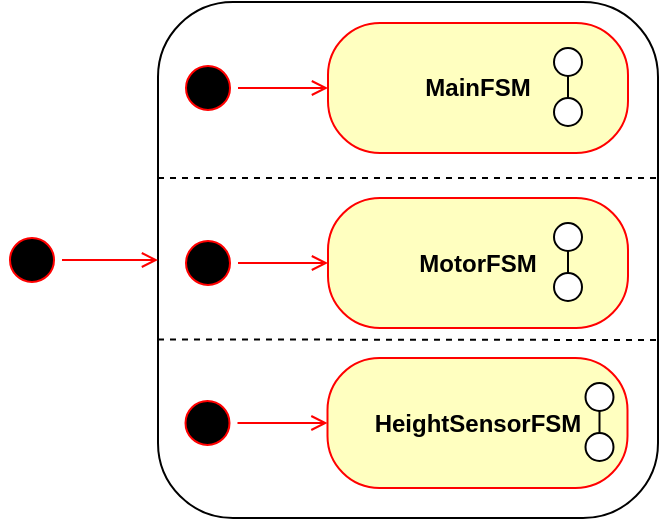 <mxfile version="20.8.16" type="device" pages="7"><diagram id="vuk7Wc_SimrnA3VqF_fC" name="all"><mxGraphModel dx="1036" dy="614" grid="1" gridSize="10" guides="1" tooltips="1" connect="1" arrows="1" fold="1" page="1" pageScale="1" pageWidth="827" pageHeight="1169" math="0" shadow="0"><root><mxCell id="0"/><mxCell id="1" parent="0"/><mxCell id="Y4IfDWIXzcVSyEEAVEmc-1" value="" style="rounded=1;whiteSpace=wrap;html=1;" parent="1" vertex="1"><mxGeometry x="98" y="20" width="250" height="258" as="geometry"/></mxCell><mxCell id="Y4IfDWIXzcVSyEEAVEmc-2" value="" style="endArrow=none;html=1;rounded=0;exitX=0;exitY=0.25;exitDx=0;exitDy=0;entryX=1.003;entryY=0.341;entryDx=0;entryDy=0;dashed=1;entryPerimeter=0;" parent="1" target="Y4IfDWIXzcVSyEEAVEmc-1" edge="1"><mxGeometry width="50" height="50" relative="1" as="geometry"><mxPoint x="98" y="108" as="sourcePoint"/><mxPoint x="298" y="108" as="targetPoint"/></mxGeometry></mxCell><mxCell id="Y4IfDWIXzcVSyEEAVEmc-3" value="" style="ellipse;whiteSpace=wrap;html=1;aspect=fixed;rounded=1;fontSize=14;fillColor=#FFFFFF;" parent="1" vertex="1"><mxGeometry x="297" y="56" width="14" height="14" as="geometry"/></mxCell><mxCell id="Y4IfDWIXzcVSyEEAVEmc-4" value="" style="ellipse;whiteSpace=wrap;html=1;aspect=fixed;rounded=1;fontSize=14;fillColor=#FFFFFF;" parent="1" vertex="1"><mxGeometry x="297" y="31" width="14" height="14" as="geometry"/></mxCell><mxCell id="Y4IfDWIXzcVSyEEAVEmc-5" style="edgeStyle=orthogonalEdgeStyle;rounded=0;orthogonalLoop=1;jettySize=auto;html=1;exitX=0.5;exitY=1;exitDx=0;exitDy=0;entryX=0.5;entryY=0;entryDx=0;entryDy=0;strokeColor=#000000;fontSize=14;endArrow=none;endFill=0;" parent="1" edge="1"><mxGeometry relative="1" as="geometry"><mxPoint x="304" y="46" as="sourcePoint"/><mxPoint x="304" y="57.0" as="targetPoint"/></mxGeometry></mxCell><mxCell id="Y4IfDWIXzcVSyEEAVEmc-6" value="MainFSM" style="rounded=1;whiteSpace=wrap;html=1;arcSize=40;fontColor=#000000;fillColor=#ffffc0;strokeColor=#ff0000;fontStyle=1;align=center;" parent="1" vertex="1"><mxGeometry x="183" y="30.5" width="150" height="65" as="geometry"/></mxCell><mxCell id="Y4IfDWIXzcVSyEEAVEmc-7" value="" style="ellipse;whiteSpace=wrap;html=1;aspect=fixed;rounded=1;fontSize=14;fillColor=#FFFFFF;" parent="1" vertex="1"><mxGeometry x="296" y="68" width="14" height="14" as="geometry"/></mxCell><mxCell id="Y4IfDWIXzcVSyEEAVEmc-8" value="" style="ellipse;whiteSpace=wrap;html=1;aspect=fixed;rounded=1;fontSize=14;fillColor=#FFFFFF;" parent="1" vertex="1"><mxGeometry x="296" y="43" width="14" height="14" as="geometry"/></mxCell><mxCell id="Y4IfDWIXzcVSyEEAVEmc-9" style="edgeStyle=orthogonalEdgeStyle;rounded=0;orthogonalLoop=1;jettySize=auto;html=1;exitX=0.5;exitY=1;exitDx=0;exitDy=0;entryX=0.5;entryY=0;entryDx=0;entryDy=0;strokeColor=#000000;fontSize=14;endArrow=none;endFill=0;" parent="1" source="Y4IfDWIXzcVSyEEAVEmc-8" target="Y4IfDWIXzcVSyEEAVEmc-7" edge="1"><mxGeometry relative="1" as="geometry"/></mxCell><mxCell id="Y4IfDWIXzcVSyEEAVEmc-10" style="edgeStyle=orthogonalEdgeStyle;rounded=0;orthogonalLoop=1;jettySize=auto;html=1;exitX=1;exitY=0.5;exitDx=0;exitDy=0;entryX=0;entryY=0.5;entryDx=0;entryDy=0;endArrow=open;endFill=0;strokeColor=#FF0000;" parent="1" source="Y4IfDWIXzcVSyEEAVEmc-11" target="Y4IfDWIXzcVSyEEAVEmc-1" edge="1"><mxGeometry relative="1" as="geometry"/></mxCell><mxCell id="Y4IfDWIXzcVSyEEAVEmc-11" value="" style="ellipse;html=1;shape=startState;fillColor=#000000;strokeColor=#ff0000;" parent="1" vertex="1"><mxGeometry x="20" y="134" width="30" height="30" as="geometry"/></mxCell><mxCell id="Y4IfDWIXzcVSyEEAVEmc-12" style="edgeStyle=orthogonalEdgeStyle;rounded=0;orthogonalLoop=1;jettySize=auto;html=1;exitX=1;exitY=0.5;exitDx=0;exitDy=0;entryX=0;entryY=0.5;entryDx=0;entryDy=0;endArrow=open;endFill=0;strokeColor=#FF0000;" parent="1" source="Y4IfDWIXzcVSyEEAVEmc-13" target="Y4IfDWIXzcVSyEEAVEmc-6" edge="1"><mxGeometry relative="1" as="geometry"><mxPoint x="198" y="63.0" as="targetPoint"/></mxGeometry></mxCell><mxCell id="Y4IfDWIXzcVSyEEAVEmc-13" value="" style="ellipse;html=1;shape=startState;fillColor=#000000;strokeColor=#ff0000;" parent="1" vertex="1"><mxGeometry x="108" y="48" width="30" height="30" as="geometry"/></mxCell><mxCell id="Y4IfDWIXzcVSyEEAVEmc-14" value="" style="ellipse;whiteSpace=wrap;html=1;aspect=fixed;rounded=1;fontSize=14;fillColor=#FFFFFF;" parent="1" vertex="1"><mxGeometry x="297" y="143.5" width="14" height="14" as="geometry"/></mxCell><mxCell id="Y4IfDWIXzcVSyEEAVEmc-15" value="" style="ellipse;whiteSpace=wrap;html=1;aspect=fixed;rounded=1;fontSize=14;fillColor=#FFFFFF;" parent="1" vertex="1"><mxGeometry x="297" y="118.5" width="14" height="14" as="geometry"/></mxCell><mxCell id="Y4IfDWIXzcVSyEEAVEmc-16" style="edgeStyle=orthogonalEdgeStyle;rounded=0;orthogonalLoop=1;jettySize=auto;html=1;exitX=0.5;exitY=1;exitDx=0;exitDy=0;entryX=0.5;entryY=0;entryDx=0;entryDy=0;strokeColor=#000000;fontSize=14;endArrow=none;endFill=0;" parent="1" edge="1"><mxGeometry relative="1" as="geometry"><mxPoint x="304" y="133.5" as="sourcePoint"/><mxPoint x="304" y="144.5" as="targetPoint"/></mxGeometry></mxCell><mxCell id="Y4IfDWIXzcVSyEEAVEmc-17" value="MotorFSM" style="rounded=1;whiteSpace=wrap;html=1;arcSize=40;fontColor=#000000;fillColor=#ffffc0;strokeColor=#ff0000;fontStyle=1;align=center;" parent="1" vertex="1"><mxGeometry x="183" y="118" width="150" height="65" as="geometry"/></mxCell><mxCell id="Y4IfDWIXzcVSyEEAVEmc-18" value="" style="ellipse;whiteSpace=wrap;html=1;aspect=fixed;rounded=1;fontSize=14;fillColor=#FFFFFF;" parent="1" vertex="1"><mxGeometry x="296" y="155.5" width="14" height="14" as="geometry"/></mxCell><mxCell id="Y4IfDWIXzcVSyEEAVEmc-19" value="" style="ellipse;whiteSpace=wrap;html=1;aspect=fixed;rounded=1;fontSize=14;fillColor=#FFFFFF;" parent="1" vertex="1"><mxGeometry x="296" y="130.5" width="14" height="14" as="geometry"/></mxCell><mxCell id="Y4IfDWIXzcVSyEEAVEmc-20" style="edgeStyle=orthogonalEdgeStyle;rounded=0;orthogonalLoop=1;jettySize=auto;html=1;exitX=0.5;exitY=1;exitDx=0;exitDy=0;entryX=0.5;entryY=0;entryDx=0;entryDy=0;strokeColor=#000000;fontSize=14;endArrow=none;endFill=0;" parent="1" source="Y4IfDWIXzcVSyEEAVEmc-19" target="Y4IfDWIXzcVSyEEAVEmc-18" edge="1"><mxGeometry relative="1" as="geometry"/></mxCell><mxCell id="Y4IfDWIXzcVSyEEAVEmc-21" style="edgeStyle=orthogonalEdgeStyle;rounded=0;orthogonalLoop=1;jettySize=auto;html=1;exitX=1;exitY=0.5;exitDx=0;exitDy=0;entryX=0;entryY=0.5;entryDx=0;entryDy=0;endArrow=open;endFill=0;strokeColor=#FF0000;" parent="1" source="Y4IfDWIXzcVSyEEAVEmc-22" target="Y4IfDWIXzcVSyEEAVEmc-17" edge="1"><mxGeometry relative="1" as="geometry"><mxPoint x="198" y="150.5" as="targetPoint"/></mxGeometry></mxCell><mxCell id="Y4IfDWIXzcVSyEEAVEmc-22" value="" style="ellipse;html=1;shape=startState;fillColor=#000000;strokeColor=#ff0000;" parent="1" vertex="1"><mxGeometry x="108" y="135.5" width="30" height="30" as="geometry"/></mxCell><mxCell id="Y4IfDWIXzcVSyEEAVEmc-23" value="" style="endArrow=none;html=1;rounded=0;exitX=0;exitY=0.25;exitDx=0;exitDy=0;dashed=1;" parent="1" edge="1"><mxGeometry width="50" height="50" relative="1" as="geometry"><mxPoint x="98" y="188.71" as="sourcePoint"/><mxPoint x="349" y="189" as="targetPoint"/></mxGeometry></mxCell><mxCell id="Y4IfDWIXzcVSyEEAVEmc-24" value="" style="ellipse;whiteSpace=wrap;html=1;aspect=fixed;rounded=1;fontSize=14;fillColor=#FFFFFF;" parent="1" vertex="1"><mxGeometry x="312.75" y="223.5" width="14" height="14" as="geometry"/></mxCell><mxCell id="Y4IfDWIXzcVSyEEAVEmc-25" value="" style="ellipse;whiteSpace=wrap;html=1;aspect=fixed;rounded=1;fontSize=14;fillColor=#FFFFFF;" parent="1" vertex="1"><mxGeometry x="296.75" y="198.5" width="14" height="14" as="geometry"/></mxCell><mxCell id="Y4IfDWIXzcVSyEEAVEmc-26" style="edgeStyle=orthogonalEdgeStyle;rounded=0;orthogonalLoop=1;jettySize=auto;html=1;exitX=0.5;exitY=1;exitDx=0;exitDy=0;entryX=0.5;entryY=0;entryDx=0;entryDy=0;strokeColor=#000000;fontSize=14;endArrow=none;endFill=0;" parent="1" edge="1"><mxGeometry relative="1" as="geometry"><mxPoint x="319.75" y="213.5" as="sourcePoint"/><mxPoint x="319.75" y="224.5" as="targetPoint"/></mxGeometry></mxCell><mxCell id="Y4IfDWIXzcVSyEEAVEmc-27" value="HeightSensorFSM" style="rounded=1;whiteSpace=wrap;html=1;arcSize=40;fontColor=#000000;fillColor=#ffffc0;strokeColor=#ff0000;fontStyle=1;align=center;" parent="1" vertex="1"><mxGeometry x="182.75" y="198" width="150" height="65" as="geometry"/></mxCell><mxCell id="Y4IfDWIXzcVSyEEAVEmc-28" value="" style="ellipse;whiteSpace=wrap;html=1;aspect=fixed;rounded=1;fontSize=14;fillColor=#FFFFFF;" parent="1" vertex="1"><mxGeometry x="311.75" y="235.5" width="14" height="14" as="geometry"/></mxCell><mxCell id="Y4IfDWIXzcVSyEEAVEmc-29" value="" style="ellipse;whiteSpace=wrap;html=1;aspect=fixed;rounded=1;fontSize=14;fillColor=#FFFFFF;" parent="1" vertex="1"><mxGeometry x="311.75" y="210.5" width="14" height="14" as="geometry"/></mxCell><mxCell id="Y4IfDWIXzcVSyEEAVEmc-30" style="edgeStyle=orthogonalEdgeStyle;rounded=0;orthogonalLoop=1;jettySize=auto;html=1;exitX=0.5;exitY=1;exitDx=0;exitDy=0;entryX=0.5;entryY=0;entryDx=0;entryDy=0;strokeColor=#000000;fontSize=14;endArrow=none;endFill=0;" parent="1" source="Y4IfDWIXzcVSyEEAVEmc-29" target="Y4IfDWIXzcVSyEEAVEmc-28" edge="1"><mxGeometry relative="1" as="geometry"/></mxCell><mxCell id="Y4IfDWIXzcVSyEEAVEmc-31" style="edgeStyle=orthogonalEdgeStyle;rounded=0;orthogonalLoop=1;jettySize=auto;html=1;exitX=1;exitY=0.5;exitDx=0;exitDy=0;entryX=0;entryY=0.5;entryDx=0;entryDy=0;endArrow=open;endFill=0;strokeColor=#FF0000;" parent="1" source="Y4IfDWIXzcVSyEEAVEmc-32" target="Y4IfDWIXzcVSyEEAVEmc-27" edge="1"><mxGeometry relative="1" as="geometry"><mxPoint x="197.75" y="230.5" as="targetPoint"/></mxGeometry></mxCell><mxCell id="Y4IfDWIXzcVSyEEAVEmc-32" value="" style="ellipse;html=1;shape=startState;fillColor=#000000;strokeColor=#ff0000;" parent="1" vertex="1"><mxGeometry x="107.75" y="215.5" width="30" height="30" as="geometry"/></mxCell></root></mxGraphModel></diagram><diagram name="main" id="9BBptgbxjqZ7xIuFdk_F"><mxGraphModel dx="1050" dy="629" grid="1" gridSize="10" guides="1" tooltips="1" connect="1" arrows="1" fold="1" page="1" pageScale="1" pageWidth="827" pageHeight="1169" math="0" shadow="0"><root><mxCell id="0"/><mxCell id="1" parent="0"/><mxCell id="zGU2goThE1gWJ3c4T70y-29" value="MainFSM" style="swimlane;rounded=1;swimlaneFillColor=default;" parent="1" vertex="1"><mxGeometry x="10" y="10" width="1140" height="370" as="geometry"><mxRectangle x="120" y="150" width="90" height="30" as="alternateBounds"/></mxGeometry></mxCell><mxCell id="zGU2goThE1gWJ3c4T70y-30" value="H*" style="ellipse;whiteSpace=wrap;html=1;aspect=fixed;rounded=1;fillColor=#FFFFC0;fontStyle=1;fontSize=14;" parent="zGU2goThE1gWJ3c4T70y-29" vertex="1"><mxGeometry x="402" y="300" width="40" height="40" as="geometry"/></mxCell><mxCell id="5GFJCboJqdOU2PvZoWna-4" value="&lt;b&gt;STOP_X_SHORT&lt;/b&gt;&lt;span style=&quot;border-color: var(--border-color);&quot;&gt;&amp;nbsp;/&amp;nbsp;&lt;/span&gt;&lt;br style=&quot;border-color: var(--border-color);&quot;&gt;&lt;span style=&quot;border-color: var(--border-color);&quot;&gt;sendEvent(MODE_STANDBY)&lt;/span&gt;" style="edgeStyle=orthogonalEdgeStyle;rounded=0;orthogonalLoop=1;jettySize=auto;html=1;exitX=0;exitY=0.5;exitDx=0;exitDy=0;entryX=0.25;entryY=1;entryDx=0;entryDy=0;strokeColor=#FF0000;endArrow=open;endFill=0;" parent="zGU2goThE1gWJ3c4T70y-29" source="zGU2goThE1gWJ3c4T70y-37" target="JbTkuY7JHVf5ct9qyfba-7" edge="1"><mxGeometry x="-0.177" relative="1" as="geometry"><Array as="points"><mxPoint x="80" y="309"/><mxPoint x="80" y="200"/><mxPoint x="158" y="200"/><mxPoint x="158" y="170"/></Array><mxPoint as="offset"/></mxGeometry></mxCell><mxCell id="zGU2goThE1gWJ3c4T70y-37" value="ServiceModeFSM" style="rounded=1;whiteSpace=wrap;html=1;arcSize=40;fontColor=#000000;fillColor=#ffffc0;strokeColor=#ff0000;fontStyle=1;align=left;" parent="zGU2goThE1gWJ3c4T70y-29" vertex="1"><mxGeometry x="155" y="276" width="155" height="65" as="geometry"/></mxCell><mxCell id="zGU2goThE1gWJ3c4T70y-1" value="" style="ellipse;html=1;shape=startState;fillColor=#000000;strokeColor=#ff0000;" parent="zGU2goThE1gWJ3c4T70y-29" vertex="1"><mxGeometry x="30" y="112.5" width="30" height="30" as="geometry"/></mxCell><mxCell id="JbTkuY7JHVf5ct9qyfba-2" value="Running" style="swimlane;fontStyle=1;align=center;verticalAlign=middle;childLayout=stackLayout;horizontal=1;startSize=30;horizontalStack=0;resizeParent=0;resizeLast=1;container=0;fontColor=#000000;collapsible=0;rounded=1;arcSize=30;strokeColor=#ff0000;fillColor=#ffffc0;swimlaneFillColor=#ffffc0;dropTarget=0;" parent="zGU2goThE1gWJ3c4T70y-29" vertex="1"><mxGeometry x="558" y="85" width="230" height="85" as="geometry"/></mxCell><mxCell id="JbTkuY7JHVf5ct9qyfba-3" value="entry/ prevMode = MODE_RUNNING&lt;br&gt;entry/ setMotorStop(false)" style="text;html=1;strokeColor=none;fillColor=none;align=left;verticalAlign=middle;spacingLeft=4;spacingRight=4;whiteSpace=wrap;overflow=hidden;rotatable=0;fontColor=#000000;" parent="JbTkuY7JHVf5ct9qyfba-2" vertex="1"><mxGeometry y="30" width="230" height="55" as="geometry"/></mxCell><mxCell id="2KxJ7wpqdPCzPt0vH-UE-5" value="&lt;b&gt;LBA_x_BLOCKED&lt;/b&gt; / startBlocked(x)&lt;br&gt;&lt;b&gt;LBA_x_UNBLOCKED&lt;/b&gt; / startUnblocked(x)&lt;br&gt;&lt;b&gt;HM_M_WS_x / &lt;/b&gt;heightAtMasterReceived(x, avgValue)&lt;br&gt;&lt;b style=&quot;border-color: var(--border-color);&quot;&gt;HM_S_WS_x /&amp;nbsp;&lt;/b&gt;heightAtSlaveReceived(x, maxValue)&lt;br&gt;&lt;b&gt;MD_x_PAYLOAD&lt;/b&gt; / metalDetected(x)&lt;br style=&quot;border-color: var(--border-color);&quot;&gt;&lt;b&gt;LBW_x_BLOCKED&lt;/b&gt; / switchBlocked(x)&lt;br&gt;&lt;b&gt;LBW_x_UNBLOCKED&lt;/b&gt; / switchUnblocked(x)&lt;br&gt;&lt;b&gt;LBE_x_BLOCKED&lt;/b&gt; / endBlocked(x)&lt;br&gt;&lt;b&gt;LBE_x_UNBLOCKED&lt;/b&gt; / endUnblocked(x)&lt;br&gt;&lt;b&gt;LBR_x_BLOCKED&lt;/b&gt; / rampBlocked(x)&lt;br&gt;&lt;b&gt;LBR_x_UNBLOCKED&lt;/b&gt;&amp;nbsp;/ rampUnblocked(x)" style="edgeStyle=orthogonalEdgeStyle;rounded=0;orthogonalLoop=1;jettySize=auto;html=1;exitX=0.25;exitY=1;exitDx=0;exitDy=0;entryX=0.75;entryY=1;entryDx=0;entryDy=0;strokeColor=#FF0000;endArrow=open;endFill=0;align=left;" parent="JbTkuY7JHVf5ct9qyfba-2" source="JbTkuY7JHVf5ct9qyfba-3" target="JbTkuY7JHVf5ct9qyfba-3" edge="1"><mxGeometry x="-0.742" y="-81" relative="1" as="geometry"><mxPoint x="-15" y="-1" as="offset"/></mxGeometry></mxCell><mxCell id="JbTkuY7JHVf5ct9qyfba-6" value="Standby" style="swimlane;fontStyle=1;align=center;verticalAlign=middle;childLayout=stackLayout;horizontal=1;startSize=30;horizontalStack=0;resizeParent=0;resizeLast=1;container=0;fontColor=#000000;collapsible=0;rounded=1;arcSize=30;strokeColor=#ff0000;fillColor=#ffffc0;swimlaneFillColor=#ffffc0;dropTarget=0;" parent="zGU2goThE1gWJ3c4T70y-29" vertex="1"><mxGeometry x="100" y="85" width="230" height="85" as="geometry"/></mxCell><mxCell id="JbTkuY7JHVf5ct9qyfba-7" value="entry/ prevMode = MODE_STANDBY&lt;br&gt;entry/ setMotorStop(true)" style="text;html=1;strokeColor=none;fillColor=none;align=left;verticalAlign=middle;spacingLeft=4;spacingRight=4;whiteSpace=wrap;overflow=hidden;rotatable=0;fontColor=#000000;" parent="JbTkuY7JHVf5ct9qyfba-6" vertex="1"><mxGeometry y="30" width="230" height="55" as="geometry"/></mxCell><mxCell id="zGU2goThE1gWJ3c4T70y-2" value="" style="edgeStyle=orthogonalEdgeStyle;html=1;verticalAlign=bottom;endArrow=open;endSize=8;strokeColor=#ff0000;rounded=0;entryX=0;entryY=0.5;entryDx=0;entryDy=0;" parent="zGU2goThE1gWJ3c4T70y-29" source="zGU2goThE1gWJ3c4T70y-1" target="JbTkuY7JHVf5ct9qyfba-6" edge="1"><mxGeometry relative="1" as="geometry"><mxPoint x="120" y="135" as="targetPoint"/><mxPoint x="80" y="135" as="sourcePoint"/><Array as="points"/></mxGeometry></mxCell><mxCell id="zGU2goThE1gWJ3c4T70y-15" value="START_X_SHORT&lt;span style=&quot;font-weight: normal;&quot;&gt; /&amp;nbsp;&lt;br&gt;sendEvent(MODE_RUNNING)&lt;/span&gt;" style="edgeStyle=orthogonalEdgeStyle;html=1;verticalAlign=bottom;endArrow=open;endSize=8;strokeColor=#ff0000;rounded=0;exitX=1;exitY=0.25;exitDx=0;exitDy=0;fontStyle=1;entryX=0;entryY=0.25;entryDx=0;entryDy=0;" parent="zGU2goThE1gWJ3c4T70y-29" source="JbTkuY7JHVf5ct9qyfba-6" target="JbTkuY7JHVf5ct9qyfba-2" edge="1"><mxGeometry x="-0.059" relative="1" as="geometry"><mxPoint x="130" y="140" as="targetPoint"/><mxPoint x="240" y="122.5" as="sourcePoint"/><Array as="points"/><mxPoint as="offset"/></mxGeometry></mxCell><mxCell id="zGU2goThE1gWJ3c4T70y-16" value="STOP_X_SHORT&lt;span style=&quot;font-weight: normal;&quot;&gt;&amp;nbsp;/&amp;nbsp;&lt;/span&gt;&lt;br style=&quot;border-color: var(--border-color); font-weight: 400;&quot;&gt;&lt;span style=&quot;font-weight: 400;&quot;&gt;sendEvent(MODE_STANDBY)&lt;/span&gt;" style="edgeStyle=orthogonalEdgeStyle;html=1;verticalAlign=bottom;endArrow=open;endSize=8;strokeColor=#ff0000;rounded=0;fontStyle=1;exitX=0;exitY=0.5;exitDx=0;exitDy=0;entryX=1;entryY=0.5;entryDx=0;entryDy=0;" parent="zGU2goThE1gWJ3c4T70y-29" source="JbTkuY7JHVf5ct9qyfba-3" target="JbTkuY7JHVf5ct9qyfba-7" edge="1"><mxGeometry x="0.035" y="37" relative="1" as="geometry"><mxPoint x="240" y="135" as="targetPoint"/><mxPoint x="250" y="190" as="sourcePoint"/><Array as="points"/><mxPoint y="1" as="offset"/></mxGeometry></mxCell><mxCell id="zGU2goThE1gWJ3c4T70y-39" value="" style="ellipse;whiteSpace=wrap;html=1;aspect=fixed;rounded=1;fontSize=14;fillColor=#FFFFFF;" parent="zGU2goThE1gWJ3c4T70y-29" vertex="1"><mxGeometry x="764" y="468" width="14" height="14" as="geometry"/></mxCell><mxCell id="zGU2goThE1gWJ3c4T70y-40" value="" style="ellipse;whiteSpace=wrap;html=1;aspect=fixed;rounded=1;fontSize=14;fillColor=#FFFFFF;" parent="zGU2goThE1gWJ3c4T70y-29" vertex="1"><mxGeometry x="764" y="443" width="14" height="14" as="geometry"/></mxCell><mxCell id="zGU2goThE1gWJ3c4T70y-41" style="edgeStyle=orthogonalEdgeStyle;rounded=0;orthogonalLoop=1;jettySize=auto;html=1;exitX=0.5;exitY=1;exitDx=0;exitDy=0;entryX=0.5;entryY=0;entryDx=0;entryDy=0;strokeColor=#000000;fontSize=14;endArrow=none;endFill=0;" parent="zGU2goThE1gWJ3c4T70y-29" edge="1"><mxGeometry relative="1" as="geometry"><mxPoint x="771" y="458" as="sourcePoint"/><mxPoint x="771" y="469" as="targetPoint"/></mxGeometry></mxCell><mxCell id="zGU2goThE1gWJ3c4T70y-34" value="" style="ellipse;whiteSpace=wrap;html=1;aspect=fixed;rounded=1;fontSize=14;fillColor=#FFFFFF;" parent="zGU2goThE1gWJ3c4T70y-29" vertex="1"><mxGeometry x="284" y="314" width="14" height="14" as="geometry"/></mxCell><mxCell id="zGU2goThE1gWJ3c4T70y-33" value="" style="ellipse;whiteSpace=wrap;html=1;aspect=fixed;rounded=1;fontSize=14;fillColor=#FFFFFF;" parent="zGU2goThE1gWJ3c4T70y-29" vertex="1"><mxGeometry x="284" y="289" width="14" height="14" as="geometry"/></mxCell><mxCell id="zGU2goThE1gWJ3c4T70y-35" style="edgeStyle=orthogonalEdgeStyle;rounded=0;orthogonalLoop=1;jettySize=auto;html=1;exitX=0.5;exitY=1;exitDx=0;exitDy=0;entryX=0.5;entryY=0;entryDx=0;entryDy=0;strokeColor=#000000;fontSize=14;endArrow=none;endFill=0;" parent="zGU2goThE1gWJ3c4T70y-29" source="zGU2goThE1gWJ3c4T70y-33" target="zGU2goThE1gWJ3c4T70y-34" edge="1"><mxGeometry relative="1" as="geometry"/></mxCell><mxCell id="5GFJCboJqdOU2PvZoWna-2" value="&lt;b&gt;START_X_LONG&lt;/b&gt;&lt;span style=&quot;border-color: var(--border-color);&quot;&gt;&amp;nbsp;/&lt;br style=&quot;border-color: var(--border-color);&quot;&gt;sendEvent(MODE_SERVICE)&lt;/span&gt;" style="edgeStyle=orthogonalEdgeStyle;rounded=0;orthogonalLoop=1;jettySize=auto;html=1;exitX=0.576;exitY=1;exitDx=0;exitDy=0;entryX=0.5;entryY=0;entryDx=0;entryDy=0;strokeColor=#FF0000;endArrow=open;endFill=0;exitPerimeter=0;" parent="zGU2goThE1gWJ3c4T70y-29" source="JbTkuY7JHVf5ct9qyfba-7" target="zGU2goThE1gWJ3c4T70y-37" edge="1"><mxGeometry relative="1" as="geometry"/></mxCell><mxCell id="QPpGCxJhrBoF3-cOlzJq-1" value="&lt;div style=&quot;&quot;&gt;&lt;span style=&quot;font-size: 11px;&quot;&gt;&lt;span&gt;&lt;u&gt;Bedeutung &quot;x&quot; bei HM_M_WS_x bzw. HM_S_WS_x:&amp;nbsp;&lt;/u&gt;&lt;/span&gt;&lt;/span&gt;&lt;/div&gt;&lt;div style=&quot;&quot;&gt;&lt;span style=&quot;font-size: 11px;&quot;&gt;&lt;span&gt;Platzhalter für Werkstücktyp, kann folgende Werte annehmen je nach erkanntem Typ am Höhensensor:&lt;/span&gt;&lt;/span&gt;&lt;/div&gt;&lt;span style=&quot;border-color: var(--border-color); font-size: 11px;&quot;&gt;- F (Flach)&lt;br&gt;- OB (Hoch ohne Bohrung)&lt;br&gt;- BOM (Hoch mit Bohrung und ohne Metall)&lt;br&gt;- UNKNOWN (Unbekanntes Werkstück)&lt;/span&gt;" style="text;html=1;strokeColor=none;fillColor=none;align=left;verticalAlign=top;whiteSpace=wrap;rounded=0;fontStyle=0;labelBorderColor=none;labelBackgroundColor=#FFF2CC;" parent="zGU2goThE1gWJ3c4T70y-29" vertex="1"><mxGeometry x="830" y="80" width="300" height="120" as="geometry"/></mxCell><mxCell id="zGU2goThE1gWJ3c4T70y-19" value="ERROR_OCCURED&lt;span style=&quot;font-weight: normal;&quot;&gt; /&lt;br&gt;sendEvent(MODE_ERROR)&lt;/span&gt;" style="edgeStyle=orthogonalEdgeStyle;html=1;verticalAlign=bottom;endArrow=open;endSize=8;strokeColor=#ff0000;rounded=0;entryX=0.75;entryY=0;entryDx=0;entryDy=0;fontStyle=1" parent="1" target="zGU2goThE1gWJ3c4T70y-43" edge="1"><mxGeometry x="0.143" y="40" relative="1" as="geometry"><mxPoint x="472" y="450" as="targetPoint"/><mxPoint x="490" y="380" as="sourcePoint"/><Array as="points"/><mxPoint as="offset"/></mxGeometry></mxCell><mxCell id="zGU2goThE1gWJ3c4T70y-31" value="ERROR_SOLVED&lt;span style=&quot;font-weight: normal;&quot;&gt; /&lt;br&gt;sendEvent(prevMode)&lt;/span&gt;" style="edgeStyle=orthogonalEdgeStyle;html=1;verticalAlign=bottom;endArrow=open;endSize=8;strokeColor=#ff0000;rounded=0;entryX=0.5;entryY=1;entryDx=0;entryDy=0;exitX=0.25;exitY=0;exitDx=0;exitDy=0;fontStyle=1" parent="1" target="zGU2goThE1gWJ3c4T70y-30" edge="1"><mxGeometry x="-0.722" y="30" relative="1" as="geometry"><mxPoint x="672" y="310" as="targetPoint"/><mxPoint x="432" y="450" as="sourcePoint"/><Array as="points"><mxPoint x="432" y="360"/><mxPoint x="432" y="360"/></Array><mxPoint as="offset"/></mxGeometry></mxCell><mxCell id="zGU2goThE1gWJ3c4T70y-43" value="ErrorFSM" style="rounded=1;whiteSpace=wrap;html=1;arcSize=40;fontColor=#000000;fillColor=#ffffc0;strokeColor=#ff0000;fontStyle=1;align=center;" parent="1" vertex="1"><mxGeometry x="362" y="450" width="170" height="65" as="geometry"/></mxCell><mxCell id="zGU2goThE1gWJ3c4T70y-44" value="" style="group" parent="1" vertex="1" connectable="0"><mxGeometry x="498" y="455" width="20" height="55" as="geometry"/></mxCell><mxCell id="zGU2goThE1gWJ3c4T70y-45" value="" style="ellipse;whiteSpace=wrap;html=1;aspect=fixed;rounded=1;fontSize=14;fillColor=#FFFFFF;" parent="zGU2goThE1gWJ3c4T70y-44" vertex="1"><mxGeometry x="3" y="33" width="14" height="14" as="geometry"/></mxCell><mxCell id="zGU2goThE1gWJ3c4T70y-46" value="" style="ellipse;whiteSpace=wrap;html=1;aspect=fixed;rounded=1;fontSize=14;fillColor=#FFFFFF;" parent="zGU2goThE1gWJ3c4T70y-44" vertex="1"><mxGeometry x="3" y="8" width="14" height="14" as="geometry"/></mxCell><mxCell id="zGU2goThE1gWJ3c4T70y-47" style="edgeStyle=orthogonalEdgeStyle;rounded=0;orthogonalLoop=1;jettySize=auto;html=1;exitX=0.5;exitY=1;exitDx=0;exitDy=0;entryX=0.5;entryY=0;entryDx=0;entryDy=0;strokeColor=#000000;fontSize=14;endArrow=none;endFill=0;" parent="zGU2goThE1gWJ3c4T70y-44" source="zGU2goThE1gWJ3c4T70y-46" target="zGU2goThE1gWJ3c4T70y-45" edge="1"><mxGeometry relative="1" as="geometry"/></mxCell><mxCell id="5GFJCboJqdOU2PvZoWna-1" style="edgeStyle=orthogonalEdgeStyle;rounded=0;orthogonalLoop=1;jettySize=auto;html=1;exitX=0;exitY=0.5;exitDx=0;exitDy=0;strokeColor=#FF0000;endArrow=open;endFill=0;" parent="1" source="zGU2goThE1gWJ3c4T70y-42" edge="1"><mxGeometry relative="1" as="geometry"><mxPoint x="634" y="380" as="targetPoint"/></mxGeometry></mxCell><mxCell id="zGU2goThE1gWJ3c4T70y-42" value="EStopFSM" style="rounded=1;whiteSpace=wrap;html=1;arcSize=40;fontColor=#000000;fillColor=#ffffc0;strokeColor=#ff0000;fontStyle=1;align=center;" parent="1" vertex="1"><mxGeometry x="655" y="450" width="150" height="65" as="geometry"/></mxCell><mxCell id="zGU2goThE1gWJ3c4T70y-20" value="ESTOP_X_PRESSED&amp;nbsp;/&lt;br style=&quot;border-color: var(--border-color); font-weight: 400;&quot;&gt;&lt;span style=&quot;font-weight: 400;&quot;&gt;sendEvent(MODE_ESTOP)&lt;/span&gt;" style="edgeStyle=orthogonalEdgeStyle;html=1;verticalAlign=bottom;endArrow=open;endSize=8;strokeColor=#ff0000;rounded=0;entryX=0.5;entryY=0;entryDx=0;entryDy=0;fontStyle=1" parent="1" target="zGU2goThE1gWJ3c4T70y-42" edge="1"><mxGeometry x="0.143" relative="1" as="geometry"><mxPoint x="705" y="220" as="targetPoint"/><mxPoint x="730" y="380" as="sourcePoint"/><Array as="points"/><mxPoint as="offset"/></mxGeometry></mxCell><mxCell id="5GFJCboJqdOU2PvZoWna-9" value="" style="ellipse;whiteSpace=wrap;html=1;aspect=fixed;rounded=1;fontSize=14;fillColor=#FFFFFF;" parent="1" vertex="1"><mxGeometry x="773" y="490" width="14" height="14" as="geometry"/></mxCell><mxCell id="5GFJCboJqdOU2PvZoWna-10" value="" style="ellipse;whiteSpace=wrap;html=1;aspect=fixed;rounded=1;fontSize=14;fillColor=#FFFFFF;" parent="1" vertex="1"><mxGeometry x="773" y="465" width="14" height="14" as="geometry"/></mxCell><mxCell id="5GFJCboJqdOU2PvZoWna-11" style="edgeStyle=orthogonalEdgeStyle;rounded=0;orthogonalLoop=1;jettySize=auto;html=1;exitX=0.5;exitY=1;exitDx=0;exitDy=0;entryX=0.5;entryY=0;entryDx=0;entryDy=0;strokeColor=#000000;fontSize=14;endArrow=none;endFill=0;" parent="1" source="5GFJCboJqdOU2PvZoWna-10" target="5GFJCboJqdOU2PvZoWna-9" edge="1"><mxGeometry relative="1" as="geometry"/></mxCell></root></mxGraphModel></diagram><diagram id="QllDfX1K9tjjs9wqF1pc" name="motor"><mxGraphModel dx="1235" dy="1909" grid="1" gridSize="10" guides="1" tooltips="1" connect="1" arrows="1" fold="1" page="1" pageScale="1" pageWidth="827" pageHeight="1169" math="0" shadow="0"><root><mxCell id="0"/><mxCell id="1" parent="0"/><mxCell id="Z-nrUpfUwHJtx0alLLF2-1" value="MotorFSM" style="swimlane;rounded=1;startSize=23;swimlaneFillColor=default;" parent="1" vertex="1"><mxGeometry x="10" y="-1160" width="750" height="440" as="geometry"><mxRectangle x="120" y="150" width="90" height="30" as="alternateBounds"/></mxGeometry></mxCell><mxCell id="Z-nrUpfUwHJtx0alLLF2-3" value="Stopped" style="swimlane;fontStyle=1;align=center;verticalAlign=middle;childLayout=stackLayout;horizontal=1;startSize=30;horizontalStack=0;resizeParent=0;resizeLast=1;container=0;fontColor=#000000;collapsible=0;rounded=1;arcSize=30;strokeColor=#ff0000;fillColor=#ffffc0;swimlaneFillColor=#ffffc0;dropTarget=0;" parent="Z-nrUpfUwHJtx0alLLF2-1" vertex="1"><mxGeometry x="60" y="89" width="220" height="85" as="geometry"/></mxCell><mxCell id="Z-nrUpfUwHJtx0alLLF2-4" value="&lt;div style=&quot;&quot;&gt;entry / sendEvent(MOTOR_X_STOP)&lt;/div&gt;exit /" style="text;html=1;strokeColor=none;fillColor=none;align=left;verticalAlign=top;spacingLeft=4;spacingRight=4;whiteSpace=wrap;overflow=hidden;rotatable=0;fontColor=#000000;" parent="Z-nrUpfUwHJtx0alLLF2-3" vertex="1"><mxGeometry y="30" width="220" height="55" as="geometry"/></mxCell><mxCell id="9Lpj5NomzfHRgkwy9wj3-2" value="&lt;b&gt;when !stop&lt;br&gt;&amp;amp;&amp;amp; right&lt;br&gt;&amp;amp;&amp;amp; !slow&lt;/b&gt;" style="edgeStyle=orthogonalEdgeStyle;rounded=0;orthogonalLoop=1;jettySize=auto;html=1;exitX=0.25;exitY=0;exitDx=0;exitDy=0;entryX=0.25;entryY=1;entryDx=0;entryDy=0;strokeColor=#FF0000;endArrow=open;endFill=0;" parent="Z-nrUpfUwHJtx0alLLF2-1" source="Z-nrUpfUwHJtx0alLLF2-7" target="Z-nrUpfUwHJtx0alLLF2-21" edge="1"><mxGeometry x="0.273" y="15" relative="1" as="geometry"><mxPoint as="offset"/></mxGeometry></mxCell><mxCell id="Z-nrUpfUwHJtx0alLLF2-7" value="RightSlow" style="swimlane;fontStyle=1;align=center;verticalAlign=middle;childLayout=stackLayout;horizontal=1;startSize=30;horizontalStack=0;resizeParent=0;resizeLast=1;container=0;fontColor=#000000;collapsible=0;rounded=1;arcSize=30;strokeColor=#ff0000;fillColor=#ffffc0;swimlaneFillColor=#ffffc0;dropTarget=0;" parent="Z-nrUpfUwHJtx0alLLF2-1" vertex="1"><mxGeometry x="470" y="284" width="220" height="85" as="geometry"/></mxCell><mxCell id="Z-nrUpfUwHJtx0alLLF2-8" value="entry / sendEvent(MOTOR_X_SLOW)&lt;br&gt;exit /" style="text;html=1;strokeColor=none;fillColor=none;align=left;verticalAlign=top;spacingLeft=4;spacingRight=4;whiteSpace=wrap;overflow=hidden;rotatable=0;fontColor=#000000;" parent="Z-nrUpfUwHJtx0alLLF2-7" vertex="1"><mxGeometry y="30" width="220" height="55" as="geometry"/></mxCell><mxCell id="Z-nrUpfUwHJtx0alLLF2-20" value="RightFast" style="swimlane;fontStyle=1;align=center;verticalAlign=middle;childLayout=stackLayout;horizontal=1;startSize=30;horizontalStack=0;resizeParent=0;resizeLast=1;container=0;fontColor=#000000;collapsible=0;rounded=1;arcSize=30;strokeColor=#ff0000;fillColor=#ffffc0;swimlaneFillColor=#ffffc0;dropTarget=0;" parent="Z-nrUpfUwHJtx0alLLF2-1" vertex="1"><mxGeometry x="470" y="89" width="220" height="85" as="geometry"/></mxCell><mxCell id="Z-nrUpfUwHJtx0alLLF2-21" value="entry / sendEvent(MOTOR_X_FAST)&lt;br&gt;exit /" style="text;html=1;strokeColor=none;fillColor=none;align=left;verticalAlign=top;spacingLeft=4;spacingRight=4;whiteSpace=wrap;overflow=hidden;rotatable=0;fontColor=#000000;" parent="Z-nrUpfUwHJtx0alLLF2-20" vertex="1"><mxGeometry y="30" width="220" height="55" as="geometry"/></mxCell><mxCell id="Z-nrUpfUwHJtx0alLLF2-22" value="when !stop &amp;amp;&amp;amp; right &amp;amp;&amp;amp; !slow" style="edgeStyle=orthogonalEdgeStyle;html=1;verticalAlign=bottom;endArrow=open;endSize=8;strokeColor=#ff0000;rounded=0;entryX=0;entryY=0;entryDx=0;entryDy=0;exitX=1;exitY=0;exitDx=0;exitDy=0;fontStyle=1" parent="Z-nrUpfUwHJtx0alLLF2-1" source="Z-nrUpfUwHJtx0alLLF2-4" target="Z-nrUpfUwHJtx0alLLF2-21" edge="1"><mxGeometry relative="1" as="geometry"><mxPoint x="505" y="414" as="targetPoint"/><mxPoint x="505" y="354" as="sourcePoint"/><Array as="points"><mxPoint x="370" y="119"/><mxPoint x="370" y="119"/></Array><mxPoint as="offset"/></mxGeometry></mxCell><mxCell id="Z-nrUpfUwHJtx0alLLF2-23" value="when stop || !right" style="edgeStyle=orthogonalEdgeStyle;html=1;verticalAlign=bottom;endArrow=open;endSize=8;strokeColor=#ff0000;rounded=0;entryX=1;entryY=0.5;entryDx=0;entryDy=0;exitX=0;exitY=0.5;exitDx=0;exitDy=0;fontStyle=1" parent="Z-nrUpfUwHJtx0alLLF2-1" source="Z-nrUpfUwHJtx0alLLF2-21" target="Z-nrUpfUwHJtx0alLLF2-4" edge="1"><mxGeometry y="18" relative="1" as="geometry"><mxPoint x="540.0" y="204" as="targetPoint"/><mxPoint x="380" y="204" as="sourcePoint"/><Array as="points"/><mxPoint as="offset"/></mxGeometry></mxCell><mxCell id="EChr-HNTo507blPtewau-2" style="edgeStyle=orthogonalEdgeStyle;rounded=0;orthogonalLoop=1;jettySize=auto;html=1;exitX=1;exitY=0.5;exitDx=0;exitDy=0;entryX=0;entryY=0;entryDx=0;entryDy=0;strokeColor=#FF0000;endArrow=open;endFill=0;" parent="Z-nrUpfUwHJtx0alLLF2-1" source="Z-nrUpfUwHJtx0alLLF2-2" target="Z-nrUpfUwHJtx0alLLF2-4" edge="1"><mxGeometry relative="1" as="geometry"/></mxCell><mxCell id="Z-nrUpfUwHJtx0alLLF2-2" value="" style="ellipse;html=1;shape=startState;fillColor=#000000;strokeColor=#ff0000;" parent="Z-nrUpfUwHJtx0alLLF2-1" vertex="1"><mxGeometry x="10" y="104" width="30" height="30" as="geometry"/></mxCell><mxCell id="9Lpj5NomzfHRgkwy9wj3-1" value="&lt;b&gt;when !stop &lt;br&gt;&amp;amp;&amp;amp; right&lt;br&gt;&amp;amp;&amp;amp; slow&lt;/b&gt;" style="edgeStyle=orthogonalEdgeStyle;rounded=0;orthogonalLoop=1;jettySize=auto;html=1;exitX=0.75;exitY=1;exitDx=0;exitDy=0;entryX=0.75;entryY=0;entryDx=0;entryDy=0;strokeColor=#FF0000;endArrow=open;endFill=0;" parent="Z-nrUpfUwHJtx0alLLF2-1" source="Z-nrUpfUwHJtx0alLLF2-21" target="Z-nrUpfUwHJtx0alLLF2-7" edge="1"><mxGeometry x="0.018" relative="1" as="geometry"><mxPoint as="offset"/></mxGeometry></mxCell><mxCell id="9Lpj5NomzfHRgkwy9wj3-3" value="&lt;b&gt;when stop || !right&lt;/b&gt;" style="edgeStyle=orthogonalEdgeStyle;rounded=0;orthogonalLoop=1;jettySize=auto;html=1;exitX=0;exitY=0.25;exitDx=0;exitDy=0;entryX=0.75;entryY=1;entryDx=0;entryDy=0;strokeColor=#FF0000;endArrow=open;endFill=0;" parent="Z-nrUpfUwHJtx0alLLF2-1" source="Z-nrUpfUwHJtx0alLLF2-8" target="Z-nrUpfUwHJtx0alLLF2-4" edge="1"><mxGeometry x="-0.549" y="-8" relative="1" as="geometry"><mxPoint as="offset"/></mxGeometry></mxCell><mxCell id="9Lpj5NomzfHRgkwy9wj3-4" value="&lt;b&gt;when !stop &lt;br&gt;&amp;amp;&amp;amp; right &lt;br&gt;&amp;amp;&amp;amp; slow&lt;/b&gt;" style="edgeStyle=orthogonalEdgeStyle;rounded=0;orthogonalLoop=1;jettySize=auto;html=1;exitX=0.25;exitY=1;exitDx=0;exitDy=0;entryX=0;entryY=0.75;entryDx=0;entryDy=0;strokeColor=#FF0000;endArrow=open;endFill=0;" parent="Z-nrUpfUwHJtx0alLLF2-1" source="Z-nrUpfUwHJtx0alLLF2-4" target="Z-nrUpfUwHJtx0alLLF2-8" edge="1"><mxGeometry x="-0.828" relative="1" as="geometry"><mxPoint as="offset"/></mxGeometry></mxCell><mxCell id="9Lpj5NomzfHRgkwy9wj3-9" value="entry / stop=false&lt;br&gt;&lt;span style=&quot;white-space: pre;&quot;&gt;&#9;&lt;/span&gt;&amp;nbsp; &amp;nbsp;right=false&lt;br&gt;&lt;span style=&quot;white-space: pre;&quot;&gt;&#9;&lt;/span&gt;&amp;nbsp; &amp;nbsp;slow=false" style="text;html=1;strokeColor=none;fillColor=none;align=left;verticalAlign=middle;whiteSpace=wrap;rounded=0;" parent="Z-nrUpfUwHJtx0alLLF2-1" vertex="1"><mxGeometry y="23" width="150" height="50" as="geometry"/></mxCell><mxCell id="-mJ_w0tPBor00qawQtim-1" value="H*" style="ellipse;whiteSpace=wrap;html=1;aspect=fixed;rounded=1;fillColor=#FFFFC0;fontStyle=1;fontSize=14;" parent="Z-nrUpfUwHJtx0alLLF2-1" vertex="1"><mxGeometry x="290" y="380" width="40" height="40" as="geometry"/></mxCell><mxCell id="-mJ_w0tPBor00qawQtim-2" value="&lt;b style=&quot;border-color: var(--border-color);&quot;&gt;MOTOR_X_STOP_REQ&lt;/b&gt;&amp;nbsp;/ stop = event.data&lt;br&gt;&lt;b style=&quot;border-color: var(--border-color);&quot;&gt;MOTOR_X_RIGHT_REQ&lt;/b&gt;&amp;nbsp;/ right = event.data&lt;br&gt;&lt;b style=&quot;border-color: var(--border-color);&quot;&gt;MOTOR_X_SLOW_REQ&lt;/b&gt;&amp;nbsp;/ slow&amp;nbsp;= event.data" style="edgeStyle=orthogonalEdgeStyle;rounded=0;orthogonalLoop=1;jettySize=auto;html=1;exitX=0.5;exitY=1;exitDx=0;exitDy=0;entryX=0.5;entryY=1;entryDx=0;entryDy=0;strokeColor=#FF0000;endArrow=open;endFill=0;align=left;" parent="Z-nrUpfUwHJtx0alLLF2-1" source="Z-nrUpfUwHJtx0alLLF2-1" target="-mJ_w0tPBor00qawQtim-1" edge="1"><mxGeometry x="1" y="250" relative="1" as="geometry"><mxPoint y="-10" as="offset"/></mxGeometry></mxCell><mxCell id="9Lpj5NomzfHRgkwy9wj3-8" value="Bei den Events zur Steuerung des Motors wird als Daten mitgesendet, ob das Flag gesetzt (1=true) oder zurückgesetzt (0=false) werden soll" style="text;html=1;strokeColor=#d6b656;fillColor=#fff2cc;align=left;verticalAlign=top;whiteSpace=wrap;rounded=0;" parent="1" vertex="1"><mxGeometry x="400" y="-710" width="280" height="60" as="geometry"/></mxCell></root></mxGraphModel></diagram><diagram id="-DeEghA5fQ5Gg9FcZ6ZU" name="height"><mxGraphModel dx="2901" dy="2373" grid="1" gridSize="10" guides="1" tooltips="1" connect="1" arrows="1" fold="1" page="1" pageScale="1" pageWidth="827" pageHeight="1169" math="0" shadow="0"><root><mxCell id="0"/><mxCell id="1" parent="0"/><mxCell id="pVOaVGKZr4-UXgUeDCz8-1" value="&lt;font face=&quot;Verdana&quot; style=&quot;font-size: 17px&quot;&gt;HeightSensorFSM&lt;/font&gt;" style="swimlane;html=1;fontStyle=1;align=center;verticalAlign=middle;childLayout=stackLayout;horizontal=1;startSize=30;horizontalStack=0;resizeParent=0;resizeLast=1;container=0;fontColor=#000000;collapsible=0;rounded=1;arcSize=30;strokeColor=#000000;swimlaneFillColor=#FFFFFF;dropTarget=0;fillColor=#FFFFFF;strokeWidth=2;" parent="1" vertex="1"><mxGeometry x="-820" y="-1160" width="910" height="250" as="geometry"/></mxCell><mxCell id="uFCb3kYijyblgSfzHs-M-3" style="edgeStyle=orthogonalEdgeStyle;rounded=0;orthogonalLoop=1;jettySize=auto;html=1;exitX=1;exitY=0.5;exitDx=0;exitDy=0;entryX=0;entryY=0.25;entryDx=0;entryDy=0;strokeColor=#FF0000;endArrow=open;endFill=0;" parent="1" source="pVOaVGKZr4-UXgUeDCz8-2" target="pVOaVGKZr4-UXgUeDCz8-6" edge="1"><mxGeometry relative="1" as="geometry"><mxPoint x="-722" y="-990.25" as="targetPoint"/></mxGeometry></mxCell><mxCell id="pVOaVGKZr4-UXgUeDCz8-2" value="" style="ellipse;html=1;shape=startState;fillColor=#000000;strokeColor=#ff0000;" parent="1" vertex="1"><mxGeometry x="-792" y="-1008" width="30" height="30" as="geometry"/></mxCell><mxCell id="pVOaVGKZr4-UXgUeDCz8-5" value="WaitForWorkpiece" style="swimlane;fontStyle=1;align=center;verticalAlign=middle;childLayout=stackLayout;horizontal=1;startSize=30;horizontalStack=0;resizeParent=0;resizeLast=1;container=0;fontColor=#000000;collapsible=0;rounded=1;arcSize=30;strokeColor=#ff0000;fillColor=#ffffc0;swimlaneFillColor=#ffffc0;dropTarget=0;" parent="1" vertex="1"><mxGeometry x="-714" y="-1040" width="240" height="100" as="geometry"/></mxCell><mxCell id="pVOaVGKZr4-UXgUeDCz8-6" value="entry /&amp;nbsp;" style="text;html=1;strokeColor=none;fillColor=none;align=center;verticalAlign=middle;spacingLeft=4;spacingRight=4;whiteSpace=wrap;overflow=hidden;rotatable=0;fontColor=#000000;" parent="pVOaVGKZr4-UXgUeDCz8-5" vertex="1"><mxGeometry y="30" width="240" height="70" as="geometry"/></mxCell><mxCell id="pVOaVGKZr4-UXgUeDCz8-7" value="&lt;b&gt;when isBelt(height)&amp;nbsp;&lt;/b&gt;/&lt;br&gt;type = getCurrentResult()&lt;br&gt;avg = calculateAverage()&lt;br&gt;sendResult(type, avg)&lt;br&gt;setMotorSlow(false)" style="edgeStyle=orthogonalEdgeStyle;rounded=0;orthogonalLoop=1;jettySize=auto;html=1;exitX=0.5;exitY=0;exitDx=0;exitDy=0;entryX=0.5;entryY=0;entryDx=0;entryDy=0;strokeColor=#FF0000;endArrow=open;endFill=0;" parent="1" target="pVOaVGKZr4-UXgUeDCz8-5" edge="1"><mxGeometry x="-0.006" relative="1" as="geometry"><mxPoint x="-109" y="-1040" as="sourcePoint"/><Array as="points"><mxPoint x="-109" y="-1070"/><mxPoint x="-594" y="-1070"/></Array><mxPoint as="offset"/></mxGeometry></mxCell><mxCell id="pVOaVGKZr4-UXgUeDCz8-8" value="&lt;b&gt;when height &amp;gt; 2 mm&lt;/b&gt;&amp;nbsp;/&lt;br&gt;setMotorSlow(true)&lt;br&gt;resetMeasurements()&lt;br&gt;addValue(height)" style="edgeStyle=orthogonalEdgeStyle;rounded=0;orthogonalLoop=1;jettySize=auto;html=1;exitX=1;exitY=0.5;exitDx=0;exitDy=0;entryX=0;entryY=0.5;entryDx=0;entryDy=0;strokeColor=#FF0000;endArrow=open;endFill=0;" parent="1" source="pVOaVGKZr4-UXgUeDCz8-6" target="uFCb3kYijyblgSfzHs-M-9" edge="1"><mxGeometry x="-0.093" y="-5" relative="1" as="geometry"><mxPoint x="-224" y="-996.25" as="targetPoint"/><mxPoint as="offset"/><Array as="points"><mxPoint x="-474" y="-973"/><mxPoint x="-240" y="-973"/></Array></mxGeometry></mxCell><mxCell id="UCyJmXLTA0iBhs_pZxLc-3" value="&lt;b style=&quot;border-color: var(--border-color);&quot;&gt;newHeightValueReceived(height)&lt;/b&gt;&amp;nbsp;/&lt;br style=&quot;border-color: var(--border-color);&quot;&gt;addValue(height)" style="edgeStyle=orthogonalEdgeStyle;rounded=0;orthogonalLoop=1;jettySize=auto;html=1;exitX=0.75;exitY=0;exitDx=0;exitDy=0;strokeColor=#FF0000;endArrow=open;endFill=0;" parent="1" edge="1"><mxGeometry x="0.319" y="24" relative="1" as="geometry"><mxPoint x="-24" y="-1040.333" as="targetPoint"/><Array as="points"><mxPoint x="-51" y="-1070"/><mxPoint x="-24" y="-1070"/></Array><mxPoint x="-10" y="-20" as="offset"/><mxPoint x="-51.5" y="-1040" as="sourcePoint"/></mxGeometry></mxCell><mxCell id="pVOaVGKZr4-UXgUeDCz8-17" value="entry / hm.registerCallback(newHeightValueReceived)" style="text;html=1;strokeColor=none;fillColor=none;align=left;verticalAlign=middle;whiteSpace=wrap;rounded=0;" parent="1" vertex="1"><mxGeometry x="-816" y="-1126" width="300" height="26" as="geometry"/></mxCell><mxCell id="uFCb3kYijyblgSfzHs-M-8" value="WaitForBelt" style="swimlane;fontStyle=1;align=center;verticalAlign=middle;childLayout=stackLayout;horizontal=1;startSize=30;horizontalStack=0;resizeParent=0;resizeLast=1;container=0;fontColor=#000000;collapsible=0;rounded=1;arcSize=30;strokeColor=#ff0000;fillColor=#ffffc0;swimlaneFillColor=#ffffc0;dropTarget=0;" parent="1" vertex="1"><mxGeometry x="-224" y="-1038.5" width="230" height="100" as="geometry"/></mxCell><mxCell id="uFCb3kYijyblgSfzHs-M-9" value="entry /&amp;nbsp;" style="text;html=1;strokeColor=none;fillColor=none;align=center;verticalAlign=middle;spacingLeft=4;spacingRight=4;whiteSpace=wrap;overflow=hidden;rotatable=0;fontColor=#000000;" parent="uFCb3kYijyblgSfzHs-M-8" vertex="1"><mxGeometry y="30" width="230" height="70" as="geometry"/></mxCell></root></mxGraphModel></diagram><diagram id="MBHLJN8OKPfu2FncaC5H" name="estopp"><mxGraphModel dx="2074" dy="1204" grid="1" gridSize="10" guides="1" tooltips="1" connect="1" arrows="1" fold="1" page="1" pageScale="1" pageWidth="827" pageHeight="1169" math="0" shadow="0"><root><mxCell id="0"/><mxCell id="1" parent="0"/><mxCell id="D9GDkItsawucxjwLe2kj-1" value="&lt;font face=&quot;Verdana&quot; style=&quot;font-size: 17px&quot;&gt;EStopFSM&lt;/font&gt;" style="swimlane;html=1;fontStyle=1;align=center;verticalAlign=middle;childLayout=stackLayout;horizontal=1;startSize=30;horizontalStack=0;resizeParent=0;resizeLast=1;container=0;fontColor=#000000;collapsible=0;rounded=1;arcSize=30;strokeColor=#000000;swimlaneFillColor=#FFFFFF;dropTarget=0;fillColor=#FFFFFF;strokeWidth=2;" parent="1" vertex="1"><mxGeometry x="10" y="10" width="650" height="360" as="geometry"/></mxCell><mxCell id="Zz8AcUbEbiEtiZPB0s4o-4" value="ESTOP_X_PRESSED" style="edgeStyle=orthogonalEdgeStyle;rounded=0;orthogonalLoop=1;jettySize=auto;html=1;exitX=1;exitY=0.25;exitDx=0;exitDy=0;strokeColor=#FF0000;endArrow=open;endFill=0;fontStyle=1;entryX=0;entryY=0.25;entryDx=0;entryDy=0;" parent="1" source="kbyvvSGTEi5JOazZXuV4-3" target="UkZMrHuzAZ-9V617600z-13" edge="1"><mxGeometry relative="1" as="geometry"><mxPoint x="334.0" y="128.75" as="sourcePoint"/><mxPoint x="520" y="128.75" as="targetPoint"/></mxGeometry></mxCell><mxCell id="Zz8AcUbEbiEtiZPB0s4o-8" value="&lt;b&gt;ESTOP_X_RELEASED&lt;/b&gt; /&lt;br&gt;masterReset=false; slaveReset=false;" style="edgeStyle=orthogonalEdgeStyle;rounded=0;orthogonalLoop=1;jettySize=auto;html=1;exitX=0.75;exitY=1;exitDx=0;exitDy=0;entryX=0.711;entryY=0.025;entryDx=0;entryDy=0;strokeColor=#FF0000;endArrow=open;endFill=0;entryPerimeter=0;" parent="1" source="kbyvvSGTEi5JOazZXuV4-3" target="UkZMrHuzAZ-9V617600z-15" edge="1"><mxGeometry x="0.144" y="48" relative="1" as="geometry"><mxPoint x="294.0" y="185" as="sourcePoint"/><mxPoint x="255" y="250" as="targetPoint"/><mxPoint as="offset"/></mxGeometry></mxCell><mxCell id="Zz8AcUbEbiEtiZPB0s4o-9" value="ESTOP_X_RELEASED" style="edgeStyle=orthogonalEdgeStyle;rounded=0;orthogonalLoop=1;jettySize=auto;html=1;entryX=1;entryY=0.75;entryDx=0;entryDy=0;strokeColor=#FF0000;endArrow=open;endFill=0;fontStyle=1;exitX=0;exitY=0.5;exitDx=0;exitDy=0;" parent="1" target="kbyvvSGTEi5JOazZXuV4-3" edge="1"><mxGeometry relative="1" as="geometry"><mxPoint x="520" y="162.5" as="sourcePoint"/><mxPoint x="334.0" y="162.5" as="targetPoint"/></mxGeometry></mxCell><mxCell id="Zz8AcUbEbiEtiZPB0s4o-5" value="" style="ellipse;html=1;shape=startState;fillColor=#000000;strokeColor=#ff0000;" parent="1" vertex="1"><mxGeometry x="95.5" y="130.5" width="30" height="30" as="geometry"/></mxCell><mxCell id="D9GDkItsawucxjwLe2kj-3" value="when masterReset==true&lt;br&gt;&amp;amp;&amp;amp; slaveReset==true" style="edgeStyle=orthogonalEdgeStyle;rounded=0;orthogonalLoop=1;jettySize=auto;html=1;exitX=1;exitY=0;exitDx=0;exitDy=0;strokeColor=#FF0000;endArrow=open;endFill=0;fontStyle=1" parent="1" target="D9GDkItsawucxjwLe2kj-2" edge="1"><mxGeometry x="-0.032" y="-20" relative="1" as="geometry"><mxPoint x="335" y="280" as="sourcePoint"/><Array as="points"><mxPoint x="410" y="280"/><mxPoint x="410" y="280"/></Array><mxPoint as="offset"/></mxGeometry></mxCell><mxCell id="D9GDkItsawucxjwLe2kj-2" value="" style="ellipse;html=1;shape=endState;fillColor=#000000;strokeColor=#000000;" parent="1" vertex="1"><mxGeometry x="565" y="267.5" width="30" height="30" as="geometry"/></mxCell><mxCell id="UkZMrHuzAZ-9V617600z-6" value="" style="edgeStyle=orthogonalEdgeStyle;html=1;verticalAlign=bottom;endArrow=open;endSize=8;strokeColor=#ff0000;rounded=0;entryX=0;entryY=0.5;entryDx=0;entryDy=0;fontStyle=1" parent="1" source="Zz8AcUbEbiEtiZPB0s4o-5" target="kbyvvSGTEi5JOazZXuV4-3" edge="1"><mxGeometry relative="1" as="geometry"><mxPoint x="174.0" y="140" as="targetPoint"/><mxPoint x="-50" y="220" as="sourcePoint"/><Array as="points"><mxPoint x="160" y="146"/><mxPoint x="160" y="146"/></Array></mxGeometry></mxCell><mxCell id="UkZMrHuzAZ-9V617600z-13" value="&lt;b&gt;TwoPressed&lt;/b&gt;" style="rounded=1;whiteSpace=wrap;html=1;arcSize=40;fontColor=#000000;fillColor=#ffffc0;strokeColor=#ff0000;" parent="1" vertex="1"><mxGeometry x="520" y="113" width="120" height="65" as="geometry"/></mxCell><mxCell id="2D2zye7OEcMfPHSZIGZt-1" value="&lt;b&gt;ESTOP_X_PRESSED&lt;/b&gt;" style="edgeStyle=orthogonalEdgeStyle;rounded=0;orthogonalLoop=1;jettySize=auto;html=1;exitX=0.25;exitY=0;exitDx=0;exitDy=0;entryX=0.25;entryY=1;entryDx=0;entryDy=0;strokeColor=#FF0000;endArrow=open;endFill=0;" parent="1" source="UkZMrHuzAZ-9V617600z-15" target="kbyvvSGTEi5JOazZXuV4-3" edge="1"><mxGeometry x="-0.082" y="44" relative="1" as="geometry"><mxPoint x="214.0" y="185" as="targetPoint"/><mxPoint as="offset"/></mxGeometry></mxCell><mxCell id="UkZMrHuzAZ-9V617600z-15" value="&lt;b&gt;BothReleased&lt;/b&gt;" style="rounded=1;whiteSpace=wrap;html=1;arcSize=40;fontColor=#000000;fillColor=#ffffc0;strokeColor=#ff0000;" parent="1" vertex="1"><mxGeometry x="172.5" y="250" width="167.5" height="65" as="geometry"/></mxCell><mxCell id="UkZMrHuzAZ-9V617600z-16" value="&lt;b style=&quot;border-color: var(--border-color);&quot;&gt;RESET_M_PRESSED&lt;/b&gt;&amp;nbsp;/&lt;br style=&quot;border-color: var(--border-color);&quot;&gt;masterReset=true" style="edgeStyle=orthogonalEdgeStyle;rounded=0;orthogonalLoop=1;jettySize=auto;html=1;exitX=0;exitY=0.25;exitDx=0;exitDy=0;entryX=0;entryY=0.75;entryDx=0;entryDy=0;strokeColor=#FF0000;endArrow=open;endFill=0;" parent="1" source="UkZMrHuzAZ-9V617600z-15" target="UkZMrHuzAZ-9V617600z-15" edge="1"><mxGeometry x="-0.001" y="-70" relative="1" as="geometry"><Array as="points"><mxPoint x="150" y="266"/><mxPoint x="150" y="299"/><mxPoint x="173" y="299"/></Array><mxPoint as="offset"/></mxGeometry></mxCell><mxCell id="UkZMrHuzAZ-9V617600z-17" value="&lt;b style=&quot;border-color: var(--border-color);&quot;&gt;RESET_S_PRESSED&amp;nbsp;&lt;/b&gt;/&lt;br style=&quot;border-color: var(--border-color);&quot;&gt;slaveReset=true" style="edgeStyle=orthogonalEdgeStyle;rounded=0;orthogonalLoop=1;jettySize=auto;html=1;exitX=0.25;exitY=1;exitDx=0;exitDy=0;entryX=0.5;entryY=1;entryDx=0;entryDy=0;strokeColor=#FF0000;endArrow=open;endFill=0;" parent="1" source="UkZMrHuzAZ-9V617600z-15" target="UkZMrHuzAZ-9V617600z-15" edge="1"><mxGeometry x="0.076" y="-15" relative="1" as="geometry"><mxPoint as="offset"/></mxGeometry></mxCell><mxCell id="kbyvvSGTEi5JOazZXuV4-1" value="entry / setMotorStop(true)&lt;br style=&quot;border-color: var(--border-color);&quot;&gt;entry / allLampsOff()&lt;br&gt;exit / setMotorStop(false)" style="text;html=1;strokeColor=none;fillColor=none;align=left;verticalAlign=middle;whiteSpace=wrap;rounded=0;" parent="1" vertex="1"><mxGeometry x="20" y="40" width="170" height="47" as="geometry"/></mxCell><mxCell id="kbyvvSGTEi5JOazZXuV4-3" value="&lt;b&gt;OnePressed&lt;/b&gt;" style="rounded=1;whiteSpace=wrap;html=1;arcSize=40;fontColor=#000000;fillColor=#ffffc0;strokeColor=#ff0000;" parent="1" vertex="1"><mxGeometry x="177.5" y="113" width="152.5" height="65" as="geometry"/></mxCell></root></mxGraphModel></diagram><diagram id="dVWcZfwFJHcqeEnt2Z6f" name="error"><mxGraphModel dx="2074" dy="1204" grid="1" gridSize="10" guides="1" tooltips="1" connect="1" arrows="1" fold="1" page="1" pageScale="1" pageWidth="827" pageHeight="1169" math="0" shadow="0"><root><mxCell id="0"/><mxCell id="1" parent="0"/><mxCell id="U5ZJ4xXBfAkojhUhUDUs-18" style="edgeStyle=orthogonalEdgeStyle;rounded=0;orthogonalLoop=1;jettySize=auto;html=1;exitX=0.5;exitY=1;exitDx=0;exitDy=0;" parent="1" edge="1"><mxGeometry relative="1" as="geometry"><mxPoint x="555" y="700" as="sourcePoint"/><mxPoint x="555" y="700" as="targetPoint"/></mxGeometry></mxCell><mxCell id="3qVbGaDPwB3dUK9NE_3y-1" style="edgeStyle=orthogonalEdgeStyle;rounded=0;orthogonalLoop=1;jettySize=auto;html=1;entryX=1;entryY=0.5;entryDx=0;entryDy=0;" parent="1" source="3qVbGaDPwB3dUK9NE_3y-2" target="3qVbGaDPwB3dUK9NE_3y-24" edge="1"><mxGeometry relative="1" as="geometry"><Array as="points"><mxPoint x="875" y="780"/></Array></mxGeometry></mxCell><mxCell id="3qVbGaDPwB3dUK9NE_3y-2" value="&lt;font style=&quot;font-size: 17px&quot; face=&quot;Verdana&quot;&gt;ErrorFSM&lt;/font&gt;" style="swimlane;html=1;fontStyle=1;align=center;verticalAlign=middle;childLayout=stackLayout;horizontal=1;startSize=30;horizontalStack=0;resizeParent=0;resizeLast=1;container=0;fontColor=#000000;collapsible=0;rounded=1;arcSize=30;strokeColor=#000000;swimlaneFillColor=default;dropTarget=0;swimlaneLine=1;shadow=0;glass=0;sketch=0;fillColor=default;strokeWidth=2;" parent="1" vertex="1"><mxGeometry x="250" y="10" width="1140" height="640" as="geometry"/></mxCell><mxCell id="3qVbGaDPwB3dUK9NE_3y-3" value="" style="ellipse;html=1;shape=startState;fillColor=#000000;strokeColor=none;rounded=1;shadow=0;comic=0;labelBackgroundColor=none;fontFamily=Verdana;fontSize=12;fontColor=#000000;align=center;direction=south;" parent="1" vertex="1"><mxGeometry x="260" y="235" width="30" height="30" as="geometry"/></mxCell><mxCell id="3qVbGaDPwB3dUK9NE_3y-4" style="edgeStyle=orthogonalEdgeStyle;html=1;labelBackgroundColor=none;endArrow=open;endSize=8;strokeColor=#000000;fontFamily=Verdana;fontSize=12;align=left;" parent="1" source="3qVbGaDPwB3dUK9NE_3y-3" target="3qVbGaDPwB3dUK9NE_3y-6" edge="1"><mxGeometry relative="1" as="geometry"><mxPoint x="430" y="150" as="targetPoint"/></mxGeometry></mxCell><mxCell id="3qVbGaDPwB3dUK9NE_3y-5" style="edgeStyle=orthogonalEdgeStyle;rounded=0;orthogonalLoop=1;jettySize=auto;html=1;exitX=0.5;exitY=0;exitDx=0;exitDy=0;entryX=0.291;entryY=-0.001;entryDx=0;entryDy=0;entryPerimeter=0;" parent="1" source="3qVbGaDPwB3dUK9NE_3y-6" target="3qVbGaDPwB3dUK9NE_3y-6" edge="1"><mxGeometry relative="1" as="geometry"><mxPoint x="470" y="190" as="targetPoint"/><Array as="points"><mxPoint x="520" y="150"/><mxPoint x="470" y="150"/><mxPoint x="470" y="190"/></Array></mxGeometry></mxCell><mxCell id="3qVbGaDPwB3dUK9NE_3y-6" value="Pending Unresigned" style="swimlane;html=1;fontStyle=1;align=center;verticalAlign=middle;childLayout=stackLayout;horizontal=1;startSize=30;horizontalStack=0;resizeParent=0;resizeLast=1;container=0;fontColor=#000000;collapsible=0;rounded=1;arcSize=30;strokeColor=#ff0000;fillColor=#ffffc0;swimlaneFillColor=#ffffc0;dropTarget=0;swimlaneLine=1;shadow=0;glass=0;sketch=0;" parent="1" vertex="1"><mxGeometry x="400" y="200" width="240" height="100" as="geometry"/></mxCell><mxCell id="3qVbGaDPwB3dUK9NE_3y-7" value="&lt;font style=&quot;font-size: 13px&quot;&gt;entry / greenLampOff()&lt;br&gt;&amp;nbsp; &amp;nbsp; &amp;nbsp; &amp;nbsp; &amp;nbsp; &amp;nbsp;redLampFlashingFast()&lt;br&gt;&lt;/font&gt;" style="text;html=1;strokeColor=none;fillColor=none;align=left;verticalAlign=top;spacingLeft=4;spacingRight=4;whiteSpace=wrap;overflow=hidden;rotatable=0;fontColor=#000000;" parent="3qVbGaDPwB3dUK9NE_3y-6" vertex="1"><mxGeometry y="30" width="240" height="70" as="geometry"/></mxCell><mxCell id="3qVbGaDPwB3dUK9NE_3y-8" style="edgeStyle=orthogonalEdgeStyle;rounded=0;orthogonalLoop=1;jettySize=auto;html=1;exitX=0.25;exitY=1;exitDx=0;exitDy=0;entryX=0;entryY=1;entryDx=0;entryDy=0;" parent="3qVbGaDPwB3dUK9NE_3y-6" source="3qVbGaDPwB3dUK9NE_3y-7" target="3qVbGaDPwB3dUK9NE_3y-7" edge="1"><mxGeometry relative="1" as="geometry"><Array as="points"><mxPoint x="60" y="160"/><mxPoint y="160"/></Array></mxGeometry></mxCell><mxCell id="3qVbGaDPwB3dUK9NE_3y-9" style="edgeStyle=orthogonalEdgeStyle;html=1;labelBackgroundColor=none;endArrow=open;endSize=8;strokeColor=#000000;fontFamily=Verdana;fontSize=12;align=left;" parent="1" source="3qVbGaDPwB3dUK9NE_3y-6" target="3qVbGaDPwB3dUK9NE_3y-12" edge="1"><mxGeometry relative="1" as="geometry"><mxPoint x="620" y="210" as="sourcePoint"/><mxPoint x="820" y="230" as="targetPoint"/><Array as="points"><mxPoint x="750" y="240"/><mxPoint x="750" y="240"/></Array></mxGeometry></mxCell><mxCell id="3qVbGaDPwB3dUK9NE_3y-10" value="&lt;font style=&quot;font-size: 12px&quot; face=&quot;Verdana&quot;&gt;&lt;b&gt;RESET_PRESSED_SHORT&lt;/b&gt;&lt;br&gt;[selfSolving=false]&lt;br&gt;&lt;/font&gt;" style="edgeLabel;html=1;align=center;verticalAlign=middle;resizable=0;points=[];" parent="3qVbGaDPwB3dUK9NE_3y-9" vertex="1" connectable="0"><mxGeometry x="-0.195" y="4" relative="1" as="geometry"><mxPoint x="29" y="19" as="offset"/></mxGeometry></mxCell><mxCell id="3qVbGaDPwB3dUK9NE_3y-11" value="Pending Resigned" style="swimlane;html=1;fontStyle=1;align=center;verticalAlign=middle;childLayout=stackLayout;horizontal=1;startSize=30;horizontalStack=0;resizeParent=0;resizeLast=1;container=0;fontColor=#000000;collapsible=0;rounded=1;arcSize=30;strokeColor=#ff0000;fillColor=#ffffc0;swimlaneFillColor=#ffffc0;dropTarget=0;" parent="1" vertex="1"><mxGeometry x="965" y="180" width="235" height="110" as="geometry"/></mxCell><mxCell id="3qVbGaDPwB3dUK9NE_3y-12" value="entry / redLampOn()&lt;br&gt;entry/ print(&quot;Push the Start Button short&quot;)&lt;br&gt;exit /&amp;nbsp; &amp;nbsp;redLampOff()&lt;br&gt;exit/&amp;nbsp; &amp;nbsp; manualSolving=false" style="text;html=1;strokeColor=none;fillColor=none;align=left;verticalAlign=top;spacingLeft=4;spacingRight=4;whiteSpace=wrap;overflow=hidden;rotatable=0;fontColor=#000000;" parent="3qVbGaDPwB3dUK9NE_3y-11" vertex="1"><mxGeometry y="30" width="235" height="80" as="geometry"/></mxCell><mxCell id="3qVbGaDPwB3dUK9NE_3y-13" value="Solved Unresigned" style="swimlane;html=1;fontStyle=1;align=center;verticalAlign=middle;childLayout=stackLayout;horizontal=1;startSize=30;horizontalStack=0;resizeParent=0;resizeLast=1;container=0;fontColor=#000000;collapsible=0;rounded=1;arcSize=30;strokeColor=#ff0000;fillColor=#ffffc0;swimlaneFillColor=#ffffc0;dropTarget=0;swimlaneLine=1;shadow=0;glass=0;sketch=0;" parent="1" vertex="1"><mxGeometry x="400" y="445" width="240" height="105" as="geometry"/></mxCell><mxCell id="3qVbGaDPwB3dUK9NE_3y-14" value="entry / redLampFlashingSlow()&lt;br&gt;entry/ print(&quot;Push the Reset Button short&quot;)&lt;br&gt;exit /&amp;nbsp; &amp;nbsp;redLampOff()&lt;br&gt;&lt;span style=&quot;white-space: pre;&quot;&gt;&lt;span style=&quot;white-space: pre;&quot;&gt;&#9;&lt;/span&gt;   &lt;/span&gt;selfSolving=false&amp;nbsp; &amp;nbsp; &amp;nbsp;" style="text;html=1;strokeColor=none;fillColor=none;align=left;verticalAlign=top;spacingLeft=4;spacingRight=4;whiteSpace=wrap;overflow=hidden;rotatable=0;fontColor=#000000;" parent="3qVbGaDPwB3dUK9NE_3y-13" vertex="1"><mxGeometry y="30" width="240" height="75" as="geometry"/></mxCell><mxCell id="3qVbGaDPwB3dUK9NE_3y-15" style="edgeStyle=orthogonalEdgeStyle;html=1;labelBackgroundColor=none;endArrow=open;endSize=8;strokeColor=#000000;fontFamily=Verdana;fontSize=12;align=left;entryX=0.5;entryY=0;entryDx=0;entryDy=0;exitX=0.5;exitY=1;exitDx=0;exitDy=0;" parent="1" source="3qVbGaDPwB3dUK9NE_3y-7" target="3qVbGaDPwB3dUK9NE_3y-13" edge="1"><mxGeometry relative="1" as="geometry"><mxPoint x="350" y="260" as="sourcePoint"/><mxPoint x="410" y="260" as="targetPoint"/><Array as="points"><mxPoint x="520" y="300"/><mxPoint x="520" y="450"/></Array></mxGeometry></mxCell><mxCell id="3qVbGaDPwB3dUK9NE_3y-16" value="&lt;font style=&quot;font-size: 12px&quot; face=&quot;Verdana&quot;&gt;&lt;b&gt;&lt;br&gt;&lt;/b&gt;&lt;/font&gt;" style="edgeLabel;html=1;align=center;verticalAlign=middle;resizable=0;points=[];" parent="3qVbGaDPwB3dUK9NE_3y-15" vertex="1" connectable="0"><mxGeometry x="-0.21" y="-1" relative="1" as="geometry"><mxPoint x="123" y="-9" as="offset"/></mxGeometry></mxCell><mxCell id="3qVbGaDPwB3dUK9NE_3y-17" style="edgeStyle=orthogonalEdgeStyle;rounded=0;orthogonalLoop=1;jettySize=auto;html=1;exitX=0.5;exitY=1;exitDx=0;exitDy=0;" parent="1" edge="1"><mxGeometry relative="1" as="geometry"><mxPoint x="555" y="700" as="sourcePoint"/><mxPoint x="555" y="700" as="targetPoint"/></mxGeometry></mxCell><mxCell id="3qVbGaDPwB3dUK9NE_3y-18" value="&lt;b&gt;START_PRESSED_SHORT&lt;/b&gt;" style="edgeStyle=orthogonalEdgeStyle;rounded=0;orthogonalLoop=1;jettySize=auto;html=1;entryX=0.5;entryY=0;entryDx=0;entryDy=0;fontFamily=Verdana;fontSize=12;strokeColor=#000000;" parent="1" source="3qVbGaDPwB3dUK9NE_3y-12" target="3qVbGaDPwB3dUK9NE_3y-19" edge="1"><mxGeometry relative="1" as="geometry"><mxPoint x="1082.5" y="320" as="targetPoint"/></mxGeometry></mxCell><mxCell id="3qVbGaDPwB3dUK9NE_3y-19" value="" style="ellipse;html=1;shape=endState;fillColor=#000000;strokeColor=#000000;fontFamily=Verdana;fontSize=12;" parent="1" vertex="1"><mxGeometry x="1067.5" y="485.5" width="30" height="30" as="geometry"/></mxCell><mxCell id="3qVbGaDPwB3dUK9NE_3y-20" value="&lt;b style=&quot;border-color: var(--border-color);&quot;&gt;RESET_PRESSED_SHORT&lt;/b&gt;" style="edgeStyle=orthogonalEdgeStyle;rounded=0;orthogonalLoop=1;jettySize=auto;html=1;fontFamily=Verdana;fontSize=12;strokeColor=#000000;entryX=0;entryY=0.5;entryDx=0;entryDy=0;" parent="1" source="3qVbGaDPwB3dUK9NE_3y-14" target="3qVbGaDPwB3dUK9NE_3y-19" edge="1"><mxGeometry relative="1" as="geometry"><Array as="points"><mxPoint x="1030" y="500"/></Array><mxPoint x="1030" y="500" as="targetPoint"/></mxGeometry></mxCell><mxCell id="3qVbGaDPwB3dUK9NE_3y-22" value="&lt;font face=&quot;Verdana&quot;&gt;&lt;b&gt;ERROR_SELFSOLVED&lt;/b&gt;&lt;br&gt;[manualSolving=false]&lt;br&gt;&lt;/font&gt;" style="text;html=1;align=center;verticalAlign=middle;resizable=0;points=[];autosize=1;strokeColor=none;fillColor=none;" parent="1" vertex="1"><mxGeometry x="535" y="365" width="160" height="40" as="geometry"/></mxCell><mxCell id="3qVbGaDPwB3dUK9NE_3y-23" style="edgeStyle=orthogonalEdgeStyle;rounded=0;orthogonalLoop=1;jettySize=auto;html=1;entryX=0.5;entryY=1;entryDx=0;entryDy=0;fontSize=15;" parent="1" source="3qVbGaDPwB3dUK9NE_3y-24" target="3qVbGaDPwB3dUK9NE_3y-25" edge="1"><mxGeometry relative="1" as="geometry"/></mxCell><mxCell id="3qVbGaDPwB3dUK9NE_3y-24" value="&lt;b&gt;E-StoppFSM&lt;/b&gt;" style="rounded=1;whiteSpace=wrap;html=1;arcSize=40;fontColor=#000000;fillColor=#ffffc0;strokeColor=#ff0000;shadow=0;glass=0;sketch=0;" parent="1" vertex="1"><mxGeometry x="730" y="750" width="125" height="60" as="geometry"/></mxCell><mxCell id="3qVbGaDPwB3dUK9NE_3y-25" value="&lt;font style=&quot;font-size: 15px&quot;&gt;&lt;b&gt;H*&lt;/b&gt;&lt;/font&gt;" style="ellipse;whiteSpace=wrap;html=1;aspect=fixed;fillColor=#FFFFC0;strokeColor=#FF0000;" parent="1" vertex="1"><mxGeometry x="685" y="585" width="40" height="40" as="geometry"/></mxCell><mxCell id="3qVbGaDPwB3dUK9NE_3y-26" style="edgeStyle=orthogonalEdgeStyle;rounded=0;orthogonalLoop=1;jettySize=auto;html=1;entryX=0.5;entryY=1;entryDx=0;entryDy=0;fontSize=15;endArrow=none;endFill=0;" parent="1" source="3qVbGaDPwB3dUK9NE_3y-28" target="3qVbGaDPwB3dUK9NE_3y-27" edge="1"><mxGeometry relative="1" as="geometry"/></mxCell><mxCell id="3qVbGaDPwB3dUK9NE_3y-27" value="" style="ellipse;whiteSpace=wrap;html=1;aspect=fixed;" parent="1" vertex="1"><mxGeometry x="830" y="760" width="15" height="15" as="geometry"/></mxCell><mxCell id="3qVbGaDPwB3dUK9NE_3y-28" value="" style="ellipse;whiteSpace=wrap;html=1;aspect=fixed;" parent="1" vertex="1"><mxGeometry x="830" y="790" width="15" height="15" as="geometry"/></mxCell><mxCell id="3qVbGaDPwB3dUK9NE_3y-29" value="&lt;span style=&quot;color: rgb(0, 0, 0); font-family: verdana; font-size: 12px; font-style: normal; font-weight: 700; letter-spacing: normal; text-align: center; text-indent: 0px; text-transform: none; word-spacing: 0px; background-color: rgb(255, 255, 255); display: inline; float: none;&quot;&gt;ESTOP_X_PRESSED&lt;/span&gt;" style="text;whiteSpace=wrap;html=1;fontSize=12;" parent="1" vertex="1"><mxGeometry x="820" y="680" width="120" height="30" as="geometry"/></mxCell><mxCell id="3qVbGaDPwB3dUK9NE_3y-30" style="edgeStyle=orthogonalEdgeStyle;html=1;labelBackgroundColor=none;endArrow=open;endSize=8;strokeColor=#000000;fontFamily=Verdana;fontSize=12;align=left;" parent="1" edge="1"><mxGeometry relative="1" as="geometry"><mxPoint x="250" y="249.66" as="targetPoint"/><mxPoint x="140" y="249.66" as="sourcePoint"/></mxGeometry></mxCell><mxCell id="3qVbGaDPwB3dUK9NE_3y-31" value="&lt;font face=&quot;Verdana&quot;&gt;&lt;b&gt;ERROR_UNSOLVABLE&lt;/b&gt; /manualSolving=true&lt;/font&gt;" style="text;html=1;align=center;verticalAlign=middle;resizable=0;points=[];autosize=1;strokeColor=none;fillColor=none;" parent="1" vertex="1"><mxGeometry x="370" y="100" width="300" height="30" as="geometry"/></mxCell><mxCell id="3qVbGaDPwB3dUK9NE_3y-32" value="&lt;font face=&quot;Verdana&quot;&gt;&lt;b&gt;ERROR_SOLVABLE &lt;/b&gt;/selfSolving=true&lt;/font&gt;" style="text;html=1;align=center;verticalAlign=middle;resizable=0;points=[];autosize=1;strokeColor=none;fillColor=none;" parent="1" vertex="1"><mxGeometry x="385" y="120" width="260" height="30" as="geometry"/></mxCell><mxCell id="3qVbGaDPwB3dUK9NE_3y-33" value="&lt;font face=&quot;Verdana&quot;&gt;&lt;b&gt;ERROR_SOLVABLE&lt;/b&gt; /selfSolving=true&lt;/font&gt;" style="text;html=1;align=center;verticalAlign=middle;resizable=0;points=[];autosize=1;strokeColor=none;fillColor=none;" parent="1" vertex="1"><mxGeometry x="100" y="205" width="260" height="30" as="geometry"/></mxCell><mxCell id="3qVbGaDPwB3dUK9NE_3y-34" value="&lt;font face=&quot;Verdana&quot;&gt;&lt;b&gt;ERROR_UNSOLVABLE&lt;/b&gt; /manualSolving=true&lt;/font&gt;" style="text;html=1;align=center;verticalAlign=middle;resizable=0;points=[];autosize=1;strokeColor=none;fillColor=none;" parent="1" vertex="1"><mxGeometry x="90" y="180" width="300" height="30" as="geometry"/></mxCell><mxCell id="3qVbGaDPwB3dUK9NE_3y-36" value="&lt;font face=&quot;Verdana&quot;&gt;&lt;b&gt;ERROR_SELFSOLVED &lt;br&gt;&lt;/b&gt;/selfSolving=false&lt;/font&gt;" style="text;html=1;align=center;verticalAlign=middle;resizable=0;points=[];autosize=1;strokeColor=none;fillColor=none;" parent="1" vertex="1"><mxGeometry x="305" y="355" width="160" height="40" as="geometry"/></mxCell><mxCell id="F250IkZEYJDi1uBcxa0r-1" value="entry / setMotorStop(true)&lt;br&gt;exit / setMotorStop(false)" style="text;html=1;strokeColor=none;fillColor=none;align=center;verticalAlign=middle;whiteSpace=wrap;rounded=0;" parent="1" vertex="1"><mxGeometry x="250" y="40" width="170" height="40" as="geometry"/></mxCell></root></mxGraphModel></diagram><diagram id="-5mTFBzHhSTeQGba6Ln1" name="sm"><mxGraphModel dx="2736" dy="1144" grid="1" gridSize="10" guides="1" tooltips="1" connect="1" arrows="1" fold="1" page="1" pageScale="1" pageWidth="827" pageHeight="1169" math="0" shadow="0"><root><mxCell id="0"/><mxCell id="1" parent="0"/><mxCell id="Hu4R4zeiMCY_TZgo13Si-17" value="&lt;font face=&quot;Verdana&quot; style=&quot;font-size: 17px&quot;&gt;CalMotorFSM&lt;/font&gt;" style="swimlane;html=1;fontStyle=1;align=center;verticalAlign=middle;childLayout=stackLayout;horizontal=1;startSize=30;horizontalStack=0;resizeParent=0;resizeLast=1;container=0;fontColor=#000000;collapsible=0;rounded=1;arcSize=30;strokeColor=#000000;swimlaneFillColor=default;dropTarget=0;swimlaneLine=1;shadow=0;glass=0;sketch=0;fillColor=default;strokeWidth=2;" parent="1" vertex="1"><mxGeometry x="-800" y="650" width="1400" height="240" as="geometry"/></mxCell><mxCell id="ZMlFIScCmVIk9zI6VQVM-16" value="&lt;font face=&quot;Verdana&quot; style=&quot;font-size: 17px&quot;&gt;CalHeightFSM&lt;/font&gt;" style="swimlane;html=1;fontStyle=1;align=center;verticalAlign=middle;childLayout=stackLayout;horizontal=1;startSize=30;horizontalStack=0;resizeParent=0;resizeLast=1;container=0;fontColor=#000000;collapsible=0;rounded=1;arcSize=30;strokeColor=#000000;swimlaneFillColor=default;dropTarget=0;swimlaneLine=1;shadow=0;glass=0;sketch=0;fillColor=default;strokeWidth=2;" parent="1" vertex="1"><mxGeometry x="-800" y="379.5" width="1080" height="240.5" as="geometry"/></mxCell><mxCell id="yDUNApKcOVGdKV0Ok2US-35" value="&lt;font face=&quot;Verdana&quot; style=&quot;font-size: 17px&quot;&gt;ServiceModeFSM&lt;/font&gt;" style="swimlane;html=1;fontStyle=1;align=center;verticalAlign=middle;childLayout=stackLayout;horizontal=1;startSize=30;horizontalStack=0;resizeParent=0;resizeLast=1;container=0;fontColor=#000000;collapsible=0;rounded=1;arcSize=30;strokeColor=#000000;swimlaneFillColor=default;dropTarget=0;swimlaneLine=1;shadow=0;glass=0;sketch=0;fillColor=default;strokeWidth=2;" parent="1" vertex="1"><mxGeometry x="-800" y="20" width="1240" height="330" as="geometry"/></mxCell><mxCell id="eFSpq87EpPEs1gAweFYF-7" style="edgeStyle=orthogonalEdgeStyle;rounded=0;orthogonalLoop=1;jettySize=auto;html=1;exitX=1;exitY=0.5;exitDx=0;exitDy=0;entryX=0;entryY=0.25;entryDx=0;entryDy=0;strokeColor=#FF0000;endArrow=open;endFill=0;" parent="1" source="yDUNApKcOVGdKV0Ok2US-36" target="dx1TDRBdL_6wLMk7qFyQ-7" edge="1"><mxGeometry relative="1" as="geometry"/></mxCell><mxCell id="yDUNApKcOVGdKV0Ok2US-36" value="" style="ellipse;html=1;shape=startState;fillColor=#000000;strokeColor=#ff0000;" parent="1" vertex="1"><mxGeometry x="-780" y="160" width="30" height="30" as="geometry"/></mxCell><mxCell id="UZFztQiGpziQ-aSNpHE8-1" value="entry / prevMode = MODE_SERVICE" style="text;html=1;strokeColor=none;fillColor=none;align=left;verticalAlign=middle;whiteSpace=wrap;rounded=0;" parent="1" vertex="1"><mxGeometry x="-795" y="60" width="235" height="30" as="geometry"/></mxCell><mxCell id="eFSpq87EpPEs1gAweFYF-5" value="" style="group" parent="1" vertex="1" connectable="0"><mxGeometry x="50.5" y="142.5" width="123" height="65" as="geometry"/></mxCell><mxCell id="eFSpq87EpPEs1gAweFYF-1" value="CalHeightFSM" style="rounded=1;whiteSpace=wrap;html=1;arcSize=40;fontColor=#000000;fillColor=#ffffc0;strokeColor=#ff0000;fontStyle=1;align=left;" parent="eFSpq87EpPEs1gAweFYF-5" vertex="1"><mxGeometry width="123" height="65" as="geometry"/></mxCell><mxCell id="eFSpq87EpPEs1gAweFYF-2" value="" style="ellipse;whiteSpace=wrap;html=1;aspect=fixed;rounded=1;fontSize=14;fillColor=#FFFFFF;" parent="eFSpq87EpPEs1gAweFYF-5" vertex="1"><mxGeometry x="97" y="37.5" width="14" height="14" as="geometry"/></mxCell><mxCell id="eFSpq87EpPEs1gAweFYF-3" value="" style="ellipse;whiteSpace=wrap;html=1;aspect=fixed;rounded=1;fontSize=14;fillColor=#FFFFFF;" parent="eFSpq87EpPEs1gAweFYF-5" vertex="1"><mxGeometry x="97" y="13" width="14" height="14" as="geometry"/></mxCell><mxCell id="eFSpq87EpPEs1gAweFYF-4" style="edgeStyle=orthogonalEdgeStyle;rounded=0;orthogonalLoop=1;jettySize=auto;html=1;exitX=0.5;exitY=1;exitDx=0;exitDy=0;entryX=0.5;entryY=0;entryDx=0;entryDy=0;strokeColor=#000000;fontSize=14;endArrow=none;endFill=0;" parent="eFSpq87EpPEs1gAweFYF-5" source="eFSpq87EpPEs1gAweFYF-3" target="eFSpq87EpPEs1gAweFYF-2" edge="1"><mxGeometry relative="1" as="geometry"/></mxCell><mxCell id="eFSpq87EpPEs1gAweFYF-8" value="" style="group" parent="1" vertex="1" connectable="0"><mxGeometry x="220" y="142.5" width="123" height="65" as="geometry"/></mxCell><mxCell id="eFSpq87EpPEs1gAweFYF-9" value="CalMotorFSM" style="rounded=1;whiteSpace=wrap;html=1;arcSize=40;fontColor=#000000;fillColor=#ffffc0;strokeColor=#ff0000;fontStyle=1;align=left;" parent="eFSpq87EpPEs1gAweFYF-8" vertex="1"><mxGeometry width="123" height="65" as="geometry"/></mxCell><mxCell id="eFSpq87EpPEs1gAweFYF-10" value="" style="ellipse;whiteSpace=wrap;html=1;aspect=fixed;rounded=1;fontSize=14;fillColor=#FFFFFF;" parent="eFSpq87EpPEs1gAweFYF-8" vertex="1"><mxGeometry x="97" y="37.5" width="14" height="14" as="geometry"/></mxCell><mxCell id="eFSpq87EpPEs1gAweFYF-11" value="" style="ellipse;whiteSpace=wrap;html=1;aspect=fixed;rounded=1;fontSize=14;fillColor=#FFFFFF;" parent="eFSpq87EpPEs1gAweFYF-8" vertex="1"><mxGeometry x="97" y="13" width="14" height="14" as="geometry"/></mxCell><mxCell id="eFSpq87EpPEs1gAweFYF-12" style="edgeStyle=orthogonalEdgeStyle;rounded=0;orthogonalLoop=1;jettySize=auto;html=1;exitX=0.5;exitY=1;exitDx=0;exitDy=0;entryX=0.5;entryY=0;entryDx=0;entryDy=0;strokeColor=#000000;fontSize=14;endArrow=none;endFill=0;" parent="eFSpq87EpPEs1gAweFYF-8" source="eFSpq87EpPEs1gAweFYF-11" target="eFSpq87EpPEs1gAweFYF-10" edge="1"><mxGeometry relative="1" as="geometry"/></mxCell><mxCell id="eFSpq87EpPEs1gAweFYF-13" style="edgeStyle=orthogonalEdgeStyle;rounded=0;orthogonalLoop=1;jettySize=auto;html=1;exitX=1;exitY=0.5;exitDx=0;exitDy=0;entryX=0;entryY=0.5;entryDx=0;entryDy=0;strokeColor=#FF0000;endArrow=open;endFill=0;" parent="1" source="eFSpq87EpPEs1gAweFYF-1" target="eFSpq87EpPEs1gAweFYF-9" edge="1"><mxGeometry relative="1" as="geometry"/></mxCell><mxCell id="eFSpq87EpPEs1gAweFYF-14" value="" style="ellipse;html=1;shape=endState;fillColor=#000000;strokeColor=#ff0000;labelBackgroundColor=#FFF2CC;labelBorderColor=none;" parent="1" vertex="1"><mxGeometry x="380" y="160" width="30" height="30" as="geometry"/></mxCell><mxCell id="eFSpq87EpPEs1gAweFYF-15" style="edgeStyle=orthogonalEdgeStyle;rounded=0;orthogonalLoop=1;jettySize=auto;html=1;exitX=1;exitY=0.5;exitDx=0;exitDy=0;strokeColor=#FF0000;endArrow=open;endFill=0;" parent="1" source="eFSpq87EpPEs1gAweFYF-9" target="eFSpq87EpPEs1gAweFYF-14" edge="1"><mxGeometry relative="1" as="geometry"/></mxCell><mxCell id="ZMlFIScCmVIk9zI6VQVM-1" value="StartHeightCalOffset" style="swimlane;fontStyle=1;align=center;verticalAlign=middle;childLayout=stackLayout;horizontal=1;startSize=30;horizontalStack=0;resizeParent=0;resizeLast=1;container=0;fontColor=#000000;collapsible=0;rounded=1;arcSize=30;strokeColor=#ff0000;fillColor=#ffffc0;swimlaneFillColor=#ffffc0;dropTarget=0;" parent="1" vertex="1"><mxGeometry x="-680" y="444.25" width="260" height="90.5" as="geometry"/></mxCell><mxCell id="ZMlFIScCmVIk9zI6VQVM-2" value="entry/ print(&quot;Bereich unter dem Höhensensor frei machen und Start drücken.&lt;br&gt;Reset drücken wenn fertig&quot;)" style="text;html=1;strokeColor=none;fillColor=none;align=left;verticalAlign=top;spacingLeft=4;spacingRight=4;whiteSpace=wrap;overflow=hidden;rotatable=0;fontColor=#000000;" parent="ZMlFIScCmVIk9zI6VQVM-1" vertex="1"><mxGeometry y="30" width="260" height="60.5" as="geometry"/></mxCell><mxCell id="ZMlFIScCmVIk9zI6VQVM-3" style="edgeStyle=orthogonalEdgeStyle;rounded=0;orthogonalLoop=1;jettySize=auto;html=1;exitX=0.75;exitY=1;exitDx=0;exitDy=0;entryX=0.25;entryY=1;entryDx=0;entryDy=0;strokeColor=#FF0000;endArrow=open;endFill=0;" parent="ZMlFIScCmVIk9zI6VQVM-1" source="ZMlFIScCmVIk9zI6VQVM-2" target="ZMlFIScCmVIk9zI6VQVM-2" edge="1"><mxGeometry relative="1" as="geometry"><Array as="points"><mxPoint x="195" y="116"/><mxPoint x="65" y="116"/></Array></mxGeometry></mxCell><mxCell id="ZMlFIScCmVIk9zI6VQVM-4" value="&lt;font face=&quot;verdana&quot;&gt;&lt;span style=&quot;background-color: rgb(255, 255, 255);&quot;&gt;&lt;b&gt;START_X_SHORT&lt;/b&gt; /&lt;br&gt;calHeightOffset(); done=true&lt;br&gt;&lt;/span&gt;&lt;/font&gt;" style="text;html=1;align=center;verticalAlign=middle;resizable=0;points=[];autosize=1;strokeColor=none;fillColor=none;fontSize=10;" parent="1" vertex="1"><mxGeometry x="-635" y="560" width="170" height="40" as="geometry"/></mxCell><mxCell id="ZMlFIScCmVIk9zI6VQVM-5" value="StartHeightCalHigh" style="swimlane;fontStyle=1;align=center;verticalAlign=middle;childLayout=stackLayout;horizontal=1;startSize=30;horizontalStack=0;resizeParent=0;resizeLast=1;container=0;fontColor=#000000;collapsible=0;rounded=1;arcSize=30;strokeColor=#ff0000;fillColor=#ffffc0;swimlaneFillColor=#ffffc0;dropTarget=0;" parent="1" vertex="1"><mxGeometry x="-210" y="442.25" width="210" height="98.75" as="geometry"/></mxCell><mxCell id="ZMlFIScCmVIk9zI6VQVM-6" value="entry/ print(&quot;WS-BOM unter den Höhensensor legen&amp;nbsp;und Start drücken. Reset drücken wenn fertig&quot;)" style="text;html=1;strokeColor=none;fillColor=none;align=left;verticalAlign=top;spacingLeft=4;spacingRight=4;whiteSpace=wrap;overflow=hidden;rotatable=0;fontColor=#000000;" parent="ZMlFIScCmVIk9zI6VQVM-5" vertex="1"><mxGeometry y="30" width="210" height="68.75" as="geometry"/></mxCell><mxCell id="ZMlFIScCmVIk9zI6VQVM-7" style="edgeStyle=orthogonalEdgeStyle;rounded=0;orthogonalLoop=1;jettySize=auto;html=1;exitX=0.75;exitY=1;exitDx=0;exitDy=0;entryX=0.25;entryY=1;entryDx=0;entryDy=0;strokeColor=#FF0000;endArrow=open;endFill=0;" parent="ZMlFIScCmVIk9zI6VQVM-5" source="ZMlFIScCmVIk9zI6VQVM-6" target="ZMlFIScCmVIk9zI6VQVM-6" edge="1"><mxGeometry relative="1" as="geometry"><Array as="points"><mxPoint x="158" y="119"/><mxPoint x="53" y="119"/></Array></mxGeometry></mxCell><mxCell id="ZMlFIScCmVIk9zI6VQVM-8" value="" style="edgeStyle=orthogonalEdgeStyle;rounded=0;orthogonalLoop=1;jettySize=auto;html=1;exitX=1;exitY=0.25;exitDx=0;exitDy=0;entryX=0;entryY=0.25;entryDx=0;entryDy=0;strokeColor=#FF0000;endArrow=open;endFill=0;" parent="1" source="ZMlFIScCmVIk9zI6VQVM-2" target="ZMlFIScCmVIk9zI6VQVM-6" edge="1"><mxGeometry relative="1" as="geometry"/></mxCell><mxCell id="ZMlFIScCmVIk9zI6VQVM-9" value="&lt;font face=&quot;verdana&quot;&gt;&lt;span style=&quot;background-color: rgb(255, 255, 255);&quot;&gt;&lt;b&gt;START_X_SHORT&lt;/b&gt; /&lt;br&gt;calHeightHigh(); done=true&lt;br&gt;&lt;/span&gt;&lt;/font&gt;" style="text;html=1;align=center;verticalAlign=middle;resizable=0;points=[];autosize=1;strokeColor=none;fillColor=none;fontSize=10;" parent="1" vertex="1"><mxGeometry x="-185" y="560" width="160" height="40" as="geometry"/></mxCell><mxCell id="ZMlFIScCmVIk9zI6VQVM-10" value="&lt;b style=&quot;border-color: var(--border-color); color: rgb(0, 0, 0); font-family: Helvetica; font-size: 11px; font-style: normal; font-variant-ligatures: normal; font-variant-caps: normal; letter-spacing: normal; orphans: 2; text-align: center; text-indent: 0px; text-transform: none; widows: 2; word-spacing: 0px; -webkit-text-stroke-width: 0px; text-decoration-thickness: initial; text-decoration-style: initial; text-decoration-color: initial;&quot;&gt;RESET_X_SHORT&lt;span&gt;&amp;nbsp;&lt;/span&gt;&lt;/b&gt;&lt;span style=&quot;color: rgb(0, 0, 0); font-family: Helvetica; font-size: 11px; font-style: normal; font-variant-ligatures: normal; font-variant-caps: normal; font-weight: 400; letter-spacing: normal; orphans: 2; text-align: center; text-indent: 0px; text-transform: none; widows: 2; word-spacing: 0px; -webkit-text-stroke-width: 0px; background-color: rgb(255, 255, 255); text-decoration-thickness: initial; text-decoration-style: initial; text-decoration-color: initial; float: none; display: inline !important;&quot;&gt;[done==true] /&lt;br&gt;done = false&lt;br&gt;&lt;/span&gt;" style="text;whiteSpace=wrap;html=1;" parent="1" vertex="1"><mxGeometry x="-400" y="459.5" width="170" height="30" as="geometry"/></mxCell><mxCell id="ZMlFIScCmVIk9zI6VQVM-11" value="" style="ellipse;html=1;shape=endState;fillColor=#000000;strokeColor=#ff0000;" parent="1" vertex="1"><mxGeometry x="220" y="474.5" width="30" height="30" as="geometry"/></mxCell><mxCell id="ZMlFIScCmVIk9zI6VQVM-12" style="edgeStyle=orthogonalEdgeStyle;rounded=0;orthogonalLoop=1;jettySize=auto;html=1;entryX=0;entryY=0.5;entryDx=0;entryDy=0;strokeColor=#FF0000;endArrow=open;endFill=0;exitX=1;exitY=0.25;exitDx=0;exitDy=0;" parent="1" source="ZMlFIScCmVIk9zI6VQVM-6" target="ZMlFIScCmVIk9zI6VQVM-11" edge="1"><mxGeometry relative="1" as="geometry"><mxPoint x="-820" y="679.5" as="sourcePoint"/></mxGeometry></mxCell><mxCell id="ZMlFIScCmVIk9zI6VQVM-13" value="&lt;b style=&quot;border-color: var(--border-color); color: rgb(0, 0, 0); font-family: Helvetica; font-size: 11px; font-style: normal; font-variant-ligatures: normal; font-variant-caps: normal; letter-spacing: normal; orphans: 2; text-align: center; text-indent: 0px; text-transform: none; widows: 2; word-spacing: 0px; -webkit-text-stroke-width: 0px; text-decoration-thickness: initial; text-decoration-style: initial; text-decoration-color: initial;&quot;&gt;RESET_X_SHORT&lt;span&gt;&amp;nbsp;&lt;/span&gt;&lt;/b&gt;&lt;span style=&quot;color: rgb(0, 0, 0); font-family: Helvetica; font-size: 11px; font-style: normal; font-variant-ligatures: normal; font-variant-caps: normal; font-weight: 400; letter-spacing: normal; orphans: 2; text-align: center; text-indent: 0px; text-transform: none; widows: 2; word-spacing: 0px; -webkit-text-stroke-width: 0px; background-color: rgb(255, 255, 255); text-decoration-thickness: initial; text-decoration-style: initial; text-decoration-color: initial; float: none; display: inline !important;&quot;&gt;[done==true]&lt;/span&gt;" style="text;whiteSpace=wrap;html=1;" parent="1" vertex="1"><mxGeometry x="27" y="459.5" width="170" height="30" as="geometry"/></mxCell><mxCell id="ZMlFIScCmVIk9zI6VQVM-14" value="" style="ellipse;html=1;shape=startState;fillColor=#000000;strokeColor=#ff0000;labelBackgroundColor=#FFF2CC;labelBorderColor=none;" parent="1" vertex="1"><mxGeometry x="-790" y="474.5" width="30" height="30" as="geometry"/></mxCell><mxCell id="ZMlFIScCmVIk9zI6VQVM-15" value="" style="edgeStyle=orthogonalEdgeStyle;html=1;verticalAlign=bottom;endArrow=open;endSize=8;strokeColor=#ff0000;rounded=0;entryX=0;entryY=0.25;entryDx=0;entryDy=0;" parent="1" source="ZMlFIScCmVIk9zI6VQVM-14" target="ZMlFIScCmVIk9zI6VQVM-2" edge="1"><mxGeometry relative="1" as="geometry"><mxPoint x="-805" y="569.5" as="targetPoint"/></mxGeometry></mxCell><mxCell id="Hu4R4zeiMCY_TZgo13Si-1" style="edgeStyle=orthogonalEdgeStyle;rounded=0;orthogonalLoop=1;jettySize=auto;html=1;exitX=1;exitY=0.5;exitDx=0;exitDy=0;entryX=0;entryY=0.25;entryDx=0;entryDy=0;strokeColor=#FF0000;endArrow=open;endFill=0;" parent="1" source="Hu4R4zeiMCY_TZgo13Si-2" target="Hu4R4zeiMCY_TZgo13Si-4" edge="1"><mxGeometry relative="1" as="geometry"><Array as="points"><mxPoint x="-720" y="785"/><mxPoint x="-720" y="785"/></Array></mxGeometry></mxCell><mxCell id="Hu4R4zeiMCY_TZgo13Si-2" value="" style="ellipse;html=1;shape=startState;fillColor=#000000;strokeColor=#ff0000;" parent="1" vertex="1"><mxGeometry x="-780" y="770" width="30" height="30" as="geometry"/></mxCell><mxCell id="Hu4R4zeiMCY_TZgo13Si-3" value="StartMotorFastCal" style="swimlane;fontStyle=1;align=center;verticalAlign=middle;childLayout=stackLayout;horizontal=1;startSize=30;horizontalStack=0;resizeParent=0;resizeLast=1;container=0;fontColor=#000000;collapsible=0;rounded=1;arcSize=30;strokeColor=#ff0000;fillColor=#ffffc0;swimlaneFillColor=#ffffc0;dropTarget=0;" parent="1" vertex="1"><mxGeometry x="-680" y="740" width="160" height="90" as="geometry"/></mxCell><mxCell id="Hu4R4zeiMCY_TZgo13Si-4" value="entry/ print(&quot;WS-BOM in Mitte von Lichtschranke am Start von FB1 legen&quot;)" style="text;html=1;strokeColor=none;fillColor=none;align=left;verticalAlign=top;spacingLeft=4;spacingRight=4;whiteSpace=wrap;overflow=hidden;rotatable=0;fontColor=#000000;" parent="Hu4R4zeiMCY_TZgo13Si-3" vertex="1"><mxGeometry y="30" width="160" height="60" as="geometry"/></mxCell><mxCell id="Hu4R4zeiMCY_TZgo13Si-5" value="MotorFastCal" style="swimlane;fontStyle=1;align=center;verticalAlign=middle;childLayout=stackLayout;horizontal=1;startSize=30;horizontalStack=0;resizeParent=0;resizeLast=1;container=0;fontColor=#000000;collapsible=0;rounded=1;arcSize=30;strokeColor=#ff0000;fillColor=#ffffc0;swimlaneFillColor=#ffffc0;dropTarget=0;" parent="1" vertex="1"><mxGeometry x="-400" y="740" width="196" height="90" as="geometry"/></mxCell><mxCell id="Hu4R4zeiMCY_TZgo13Si-6" value="entry/ motorRightFast()&lt;br&gt;entry/ start = now()&lt;br&gt;exit/ saveSpeedFast(now() - start)" style="text;html=1;strokeColor=none;fillColor=none;align=left;verticalAlign=top;spacingLeft=4;spacingRight=4;whiteSpace=wrap;overflow=hidden;rotatable=0;fontColor=#000000;" parent="Hu4R4zeiMCY_TZgo13Si-5" vertex="1"><mxGeometry y="30" width="196" height="60" as="geometry"/></mxCell><mxCell id="Hu4R4zeiMCY_TZgo13Si-7" value="&lt;font face=&quot;verdana&quot;&gt;&lt;span style=&quot;background-color: rgb(255, 255, 255);&quot;&gt;&lt;b&gt;LBA_M_BLOCKED&lt;/b&gt;&lt;/span&gt;&lt;/font&gt;" style="text;html=1;align=center;verticalAlign=middle;resizable=0;points=[];autosize=1;strokeColor=none;fillColor=none;fontSize=10;" parent="1" vertex="1"><mxGeometry x="-520" y="755" width="120" height="30" as="geometry"/></mxCell><mxCell id="Hu4R4zeiMCY_TZgo13Si-8" style="edgeStyle=orthogonalEdgeStyle;rounded=0;orthogonalLoop=1;jettySize=auto;html=1;exitX=1;exitY=0.25;exitDx=0;exitDy=0;entryX=0;entryY=0.25;entryDx=0;entryDy=0;strokeColor=#FF0000;endArrow=open;endFill=0;" parent="1" source="Hu4R4zeiMCY_TZgo13Si-4" target="Hu4R4zeiMCY_TZgo13Si-6" edge="1"><mxGeometry relative="1" as="geometry"/></mxCell><mxCell id="Hu4R4zeiMCY_TZgo13Si-9" value="StartMotorSlowCal" style="swimlane;fontStyle=1;align=center;verticalAlign=middle;childLayout=stackLayout;horizontal=1;startSize=30;horizontalStack=0;resizeParent=0;resizeLast=1;container=0;fontColor=#000000;collapsible=0;rounded=1;arcSize=30;strokeColor=#ff0000;fillColor=#ffffc0;swimlaneFillColor=#ffffc0;dropTarget=0;" parent="1" vertex="1"><mxGeometry x="-80" y="740" width="160" height="90" as="geometry"/></mxCell><mxCell id="Hu4R4zeiMCY_TZgo13Si-10" value="entry/ print(&quot;WS-BOM in Mitte von Lichtschranke am Start von FB1 legen&quot;)" style="text;html=1;strokeColor=none;fillColor=none;align=left;verticalAlign=top;spacingLeft=4;spacingRight=4;whiteSpace=wrap;overflow=hidden;rotatable=0;fontColor=#000000;" parent="Hu4R4zeiMCY_TZgo13Si-9" vertex="1"><mxGeometry y="30" width="160" height="60" as="geometry"/></mxCell><mxCell id="Hu4R4zeiMCY_TZgo13Si-11" style="edgeStyle=orthogonalEdgeStyle;rounded=0;orthogonalLoop=1;jettySize=auto;html=1;exitX=1;exitY=0.25;exitDx=0;exitDy=0;entryX=0;entryY=0.25;entryDx=0;entryDy=0;strokeColor=#FF0000;endArrow=open;endFill=0;" parent="1" source="Hu4R4zeiMCY_TZgo13Si-6" target="Hu4R4zeiMCY_TZgo13Si-10" edge="1"><mxGeometry relative="1" as="geometry"/></mxCell><mxCell id="Hu4R4zeiMCY_TZgo13Si-12" value="&lt;font face=&quot;verdana&quot;&gt;&lt;span style=&quot;background-color: rgb(255, 255, 255);&quot;&gt;&lt;b&gt;LBW_M_BLOCKED&lt;/b&gt;&lt;/span&gt;&lt;/font&gt;" style="text;html=1;align=center;verticalAlign=middle;resizable=0;points=[];autosize=1;strokeColor=none;fillColor=none;fontSize=10;" parent="1" vertex="1"><mxGeometry x="-211" y="755" width="130" height="30" as="geometry"/></mxCell><mxCell id="Hu4R4zeiMCY_TZgo13Si-13" value="&lt;font face=&quot;verdana&quot;&gt;&lt;span style=&quot;background-color: rgb(255, 255, 255);&quot;&gt;&lt;b&gt;LBA_M_BLOCKED&lt;/b&gt;&lt;/span&gt;&lt;/font&gt;" style="text;html=1;align=center;verticalAlign=middle;resizable=0;points=[];autosize=1;strokeColor=none;fillColor=none;fontSize=10;" parent="1" vertex="1"><mxGeometry x="80" y="755" width="120" height="30" as="geometry"/></mxCell><mxCell id="Hu4R4zeiMCY_TZgo13Si-14" value="MotorSlowCal" style="swimlane;fontStyle=1;align=center;verticalAlign=middle;childLayout=stackLayout;horizontal=1;startSize=30;horizontalStack=0;resizeParent=0;resizeLast=1;container=0;fontColor=#000000;collapsible=0;rounded=1;arcSize=30;strokeColor=#ff0000;fillColor=#ffffc0;swimlaneFillColor=#ffffc0;dropTarget=0;" parent="1" vertex="1"><mxGeometry x="207" y="740" width="203" height="90" as="geometry"/></mxCell><mxCell id="Hu4R4zeiMCY_TZgo13Si-15" value="entry/ motorRightSlow()&lt;br&gt;entry/ start = now()&lt;br&gt;exit/ saveSpeedSlow(now() - start)" style="text;html=1;strokeColor=none;fillColor=none;align=left;verticalAlign=top;spacingLeft=4;spacingRight=4;whiteSpace=wrap;overflow=hidden;rotatable=0;fontColor=#000000;" parent="Hu4R4zeiMCY_TZgo13Si-14" vertex="1"><mxGeometry y="30" width="203" height="60" as="geometry"/></mxCell><mxCell id="Hu4R4zeiMCY_TZgo13Si-16" style="edgeStyle=orthogonalEdgeStyle;rounded=0;orthogonalLoop=1;jettySize=auto;html=1;exitX=1;exitY=0.25;exitDx=0;exitDy=0;entryX=0;entryY=0.25;entryDx=0;entryDy=0;strokeColor=#FF0000;endArrow=open;endFill=0;" parent="1" source="Hu4R4zeiMCY_TZgo13Si-10" target="Hu4R4zeiMCY_TZgo13Si-15" edge="1"><mxGeometry relative="1" as="geometry"/></mxCell><mxCell id="Hu4R4zeiMCY_TZgo13Si-18" value="" style="ellipse;html=1;shape=endState;fillColor=#000000;strokeColor=#ff0000;labelBackgroundColor=#FFF2CC;labelBorderColor=none;" parent="1" vertex="1"><mxGeometry x="560" y="770" width="30" height="30" as="geometry"/></mxCell><mxCell id="Hu4R4zeiMCY_TZgo13Si-19" value="&lt;b style=&quot;border-color: var(--border-color); font-family: verdana; font-size: 10px;&quot;&gt;LBW_M_BLOCKED&lt;/b&gt;" style="edgeStyle=orthogonalEdgeStyle;rounded=0;orthogonalLoop=1;jettySize=auto;html=1;exitX=1;exitY=0.25;exitDx=0;exitDy=0;strokeColor=#FF0000;endArrow=open;endFill=0;" parent="1" source="Hu4R4zeiMCY_TZgo13Si-15" target="Hu4R4zeiMCY_TZgo13Si-18" edge="1"><mxGeometry relative="1" as="geometry"/></mxCell><mxCell id="dx1TDRBdL_6wLMk7qFyQ-6" value="SelftestSensors" style="swimlane;fontStyle=1;align=center;verticalAlign=middle;childLayout=stackLayout;horizontal=1;startSize=30;horizontalStack=0;resizeParent=0;resizeLast=1;container=0;fontColor=#000000;collapsible=0;rounded=1;arcSize=30;strokeColor=#ff0000;fillColor=#ffffc0;swimlaneFillColor=#ffffc0;dropTarget=0;" parent="1" vertex="1"><mxGeometry x="-720" y="128" width="250" height="100" as="geometry"/></mxCell><mxCell id="dx1TDRBdL_6wLMk7qFyQ-7" value="entry / print(&quot;Alle Lichtschranken&amp;nbsp; und &lt;span style=&quot;white-space: pre;&quot;&gt;&#9;&lt;/span&gt;Metallsensor unterbrechen. &lt;br&gt;&lt;span style=&quot;white-space: pre;&quot;&gt;&#9;&lt;/span&gt;Test ok? [START: ja, RESET: nein]&quot;)" style="text;html=1;strokeColor=none;fillColor=none;align=left;verticalAlign=middle;spacingLeft=4;spacingRight=4;whiteSpace=wrap;overflow=hidden;rotatable=0;fontColor=#000000;" parent="dx1TDRBdL_6wLMk7qFyQ-6" vertex="1"><mxGeometry y="30" width="250" height="70" as="geometry"/></mxCell><mxCell id="dx1TDRBdL_6wLMk7qFyQ-9" value="SelftestActuators" style="swimlane;fontStyle=1;align=center;verticalAlign=middle;childLayout=stackLayout;horizontal=1;startSize=30;horizontalStack=0;resizeParent=0;resizeLast=1;container=0;fontColor=#000000;collapsible=0;rounded=1;arcSize=30;strokeColor=#ff0000;fillColor=#ffffc0;swimlaneFillColor=#ffffc0;dropTarget=0;" parent="1" vertex="1"><mxGeometry x="-331" y="128" width="250" height="100" as="geometry"/></mxCell><mxCell id="dx1TDRBdL_6wLMk7qFyQ-10" value="entry / allLampsOn()&lt;br&gt;entry / print(&quot;Sind all Lampen an? &lt;br&gt;&lt;span style=&quot;white-space: pre;&quot;&gt;&#9;&lt;/span&gt;[START: ja, RESET: nein]&quot;)" style="text;html=1;strokeColor=none;fillColor=none;align=left;verticalAlign=middle;spacingLeft=4;spacingRight=4;whiteSpace=wrap;overflow=hidden;rotatable=0;fontColor=#000000;" parent="dx1TDRBdL_6wLMk7qFyQ-9" vertex="1"><mxGeometry y="30" width="250" height="70" as="geometry"/></mxCell><mxCell id="dx1TDRBdL_6wLMk7qFyQ-11" value="START_X_SHORT" style="edgeStyle=orthogonalEdgeStyle;rounded=0;orthogonalLoop=1;jettySize=auto;html=1;exitX=1;exitY=0.25;exitDx=0;exitDy=0;entryX=0;entryY=0.25;entryDx=0;entryDy=0;strokeColor=#FF0000;endArrow=open;endFill=0;fontStyle=1" parent="1" source="dx1TDRBdL_6wLMk7qFyQ-7" target="dx1TDRBdL_6wLMk7qFyQ-10" edge="1"><mxGeometry relative="1" as="geometry"/></mxCell><mxCell id="dx1TDRBdL_6wLMk7qFyQ-12" value="START_X_SHORT" style="edgeStyle=orthogonalEdgeStyle;rounded=0;orthogonalLoop=1;jettySize=auto;html=1;exitX=1;exitY=0.25;exitDx=0;exitDy=0;entryX=0;entryY=0.5;entryDx=0;entryDy=0;strokeColor=#FF0000;endArrow=open;endFill=0;fontStyle=1" parent="1" source="dx1TDRBdL_6wLMk7qFyQ-10" target="eFSpq87EpPEs1gAweFYF-1" edge="1"><mxGeometry relative="1" as="geometry"/></mxCell><mxCell id="dx1TDRBdL_6wLMk7qFyQ-15" value="TestFailed" style="swimlane;fontStyle=1;align=center;verticalAlign=middle;childLayout=stackLayout;horizontal=1;startSize=30;horizontalStack=0;resizeParent=0;resizeLast=1;container=0;fontColor=#000000;collapsible=0;rounded=1;arcSize=30;strokeColor=#ff0000;fillColor=#ffffc0;swimlaneFillColor=#ffffc0;dropTarget=0;" parent="1" vertex="1"><mxGeometry x="140" y="240" width="210" height="80" as="geometry"/></mxCell><mxCell id="dx1TDRBdL_6wLMk7qFyQ-16" value="entry /&amp;nbsp;print(&quot;Tests fehlgeschlagen.&quot;)" style="text;html=1;strokeColor=none;fillColor=none;align=left;verticalAlign=middle;spacingLeft=4;spacingRight=4;whiteSpace=wrap;overflow=hidden;rotatable=0;fontColor=#000000;" parent="dx1TDRBdL_6wLMk7qFyQ-15" vertex="1"><mxGeometry y="30" width="210" height="50" as="geometry"/></mxCell><mxCell id="dx1TDRBdL_6wLMk7qFyQ-17" style="edgeStyle=orthogonalEdgeStyle;rounded=0;orthogonalLoop=1;jettySize=auto;html=1;exitX=1;exitY=0.25;exitDx=0;exitDy=0;entryX=0.5;entryY=1;entryDx=0;entryDy=0;strokeColor=#FF0000;endArrow=open;endFill=0;" parent="1" source="dx1TDRBdL_6wLMk7qFyQ-16" target="eFSpq87EpPEs1gAweFYF-14" edge="1"><mxGeometry relative="1" as="geometry"/></mxCell><mxCell id="dx1TDRBdL_6wLMk7qFyQ-18" value="&lt;b style=&quot;border-color: var(--border-color);&quot;&gt;RESET_X_SHORT&lt;/b&gt;" style="edgeStyle=orthogonalEdgeStyle;rounded=0;orthogonalLoop=1;jettySize=auto;html=1;exitX=0.5;exitY=1;exitDx=0;exitDy=0;entryX=0;entryY=0.75;entryDx=0;entryDy=0;strokeColor=#FF0000;endArrow=open;endFill=0;" parent="1" source="dx1TDRBdL_6wLMk7qFyQ-7" target="dx1TDRBdL_6wLMk7qFyQ-16" edge="1"><mxGeometry x="-0.921" relative="1" as="geometry"><mxPoint y="1" as="offset"/></mxGeometry></mxCell><mxCell id="dx1TDRBdL_6wLMk7qFyQ-19" value="&lt;b&gt;RESET_X_SHORT&lt;/b&gt;" style="edgeStyle=orthogonalEdgeStyle;rounded=0;orthogonalLoop=1;jettySize=auto;html=1;exitX=0.5;exitY=1;exitDx=0;exitDy=0;entryX=0;entryY=0.5;entryDx=0;entryDy=0;strokeColor=#FF0000;endArrow=open;endFill=0;" parent="1" source="dx1TDRBdL_6wLMk7qFyQ-10" target="dx1TDRBdL_6wLMk7qFyQ-16" edge="1"><mxGeometry x="-0.845" relative="1" as="geometry"><mxPoint y="1" as="offset"/></mxGeometry></mxCell><mxCell id="dx1TDRBdL_6wLMk7qFyQ-20" value="entry / done = false" style="text;html=1;strokeColor=none;fillColor=none;align=left;verticalAlign=middle;whiteSpace=wrap;rounded=0;" parent="1" vertex="1"><mxGeometry x="-795" y="409.5" width="235" height="30" as="geometry"/></mxCell><mxCell id="gc7wavwuaeTQi-xxoBX0-1" value="entry / setMotorStop(false)" style="text;html=1;strokeColor=none;fillColor=none;align=left;verticalAlign=middle;whiteSpace=wrap;rounded=0;" parent="1" vertex="1"><mxGeometry x="-795" y="680" width="235" height="30" as="geometry"/></mxCell></root></mxGraphModel></diagram></mxfile>